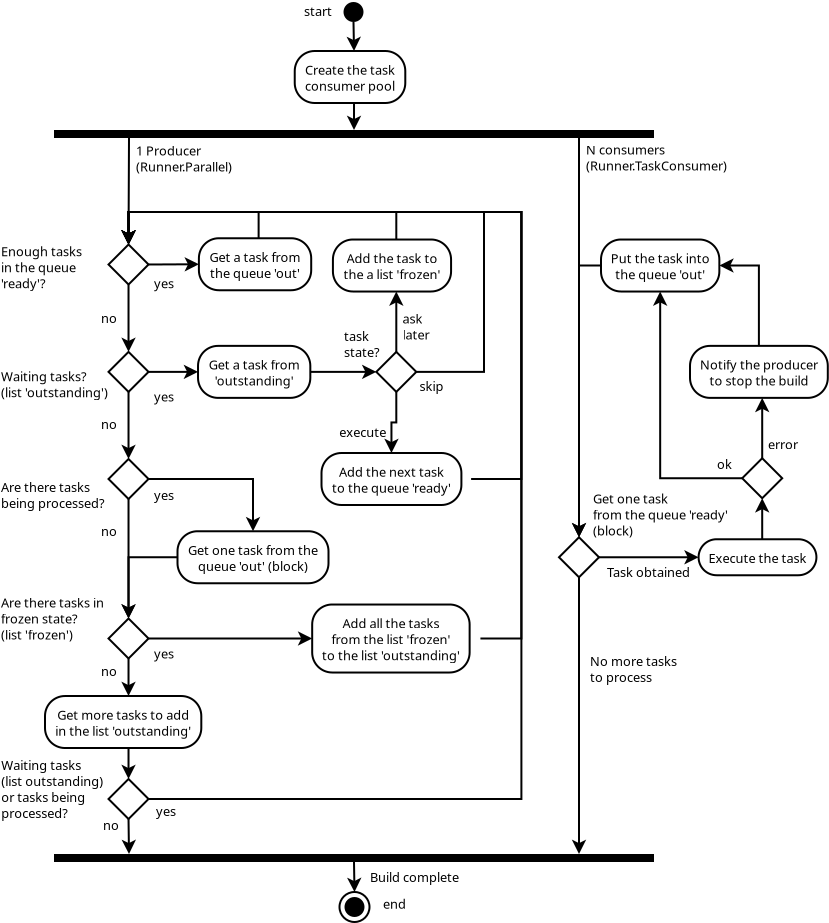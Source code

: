 <?xml version="1.0" encoding="UTF-8"?>
<dia:diagram xmlns:dia="http://www.lysator.liu.se/~alla/dia/">
  <dia:layer name="Fondo" visible="true" active="true">
	<dia:object type="UML - State Term" version="0" id="O0">
	  <dia:attribute name="obj_pos">
		<dia:point val="33.775,6.75"/>
	  </dia:attribute>
	  <dia:attribute name="obj_bb">
		<dia:rectangle val="33.725,6.7;34.825,7.8"/>
	  </dia:attribute>
	  <dia:attribute name="meta">
		<dia:composite type="dict"/>
	  </dia:attribute>
	  <dia:attribute name="elem_corner">
		<dia:point val="33.775,6.75"/>
	  </dia:attribute>
	  <dia:attribute name="elem_width">
		<dia:real val="1"/>
	  </dia:attribute>
	  <dia:attribute name="elem_height">
		<dia:real val="1"/>
	  </dia:attribute>
	  <dia:attribute name="line_colour">
		<dia:color val="#000000"/>
	  </dia:attribute>
	  <dia:attribute name="fill_colour">
		<dia:color val="#ffffff"/>
	  </dia:attribute>
	  <dia:attribute name="is_final">
		<dia:boolean val="false"/>
	  </dia:attribute>
	</dia:object>
	<dia:object type="UML - State Term" version="0" id="O1">
	  <dia:attribute name="obj_pos">
		<dia:point val="33.575,51.25"/>
	  </dia:attribute>
	  <dia:attribute name="obj_bb">
		<dia:rectangle val="33.525,51.2;35.125,52.8"/>
	  </dia:attribute>
	  <dia:attribute name="meta">
		<dia:composite type="dict"/>
	  </dia:attribute>
	  <dia:attribute name="elem_corner">
		<dia:point val="33.575,51.25"/>
	  </dia:attribute>
	  <dia:attribute name="elem_width">
		<dia:real val="1.5"/>
	  </dia:attribute>
	  <dia:attribute name="elem_height">
		<dia:real val="1.5"/>
	  </dia:attribute>
	  <dia:attribute name="line_colour">
		<dia:color val="#000000"/>
	  </dia:attribute>
	  <dia:attribute name="fill_colour">
		<dia:color val="#ffffff"/>
	  </dia:attribute>
	  <dia:attribute name="is_final">
		<dia:boolean val="true"/>
	  </dia:attribute>
	</dia:object>
	<dia:object type="UML - Fork" version="0" id="O2">
	  <dia:attribute name="obj_pos">
		<dia:point val="19.3,13.15"/>
	  </dia:attribute>
	  <dia:attribute name="obj_bb">
		<dia:rectangle val="19.3,13.15;49.3,13.55"/>
	  </dia:attribute>
	  <dia:attribute name="meta">
		<dia:composite type="dict"/>
	  </dia:attribute>
	  <dia:attribute name="elem_corner">
		<dia:point val="19.3,13.15"/>
	  </dia:attribute>
	  <dia:attribute name="elem_width">
		<dia:real val="30"/>
	  </dia:attribute>
	  <dia:attribute name="elem_height">
		<dia:real val="0.4"/>
	  </dia:attribute>
	  <dia:attribute name="fill_colour">
		<dia:color val="#000000"/>
	  </dia:attribute>
	</dia:object>
	<dia:object type="UML - Activity" version="0" id="O3">
	  <dia:attribute name="obj_pos">
		<dia:point val="32.675,29.3"/>
	  </dia:attribute>
	  <dia:attribute name="obj_bb">
		<dia:rectangle val="32.625,29.25;40.205,31.95"/>
	  </dia:attribute>
	  <dia:attribute name="meta">
		<dia:composite type="dict"/>
	  </dia:attribute>
	  <dia:attribute name="elem_corner">
		<dia:point val="32.675,29.3"/>
	  </dia:attribute>
	  <dia:attribute name="elem_width">
		<dia:real val="7.48"/>
	  </dia:attribute>
	  <dia:attribute name="elem_height">
		<dia:real val="2.6"/>
	  </dia:attribute>
	  <dia:attribute name="line_colour">
		<dia:color val="#000000"/>
	  </dia:attribute>
	  <dia:attribute name="fill_colour">
		<dia:color val="#ffffff"/>
	  </dia:attribute>
	  <dia:attribute name="text">
		<dia:composite type="text">
		  <dia:attribute name="string">
			<dia:string>#Add the next task
to the queue 'ready'#</dia:string>
		  </dia:attribute>
		  <dia:attribute name="font">
			<dia:font family="sans" style="0" name="Helvetica"/>
		  </dia:attribute>
		  <dia:attribute name="height">
			<dia:real val="0.8"/>
		  </dia:attribute>
		  <dia:attribute name="pos">
			<dia:point val="36.415,30.395"/>
		  </dia:attribute>
		  <dia:attribute name="color">
			<dia:color val="#000000"/>
		  </dia:attribute>
		  <dia:attribute name="alignment">
			<dia:enum val="1"/>
		  </dia:attribute>
		</dia:composite>
	  </dia:attribute>
	</dia:object>
	<dia:object type="UML - Activity" version="0" id="O4">
	  <dia:attribute name="obj_pos">
		<dia:point val="51.529,33.612"/>
	  </dia:attribute>
	  <dia:attribute name="obj_bb">
		<dia:rectangle val="51.479,33.562;57.941,35.462"/>
	  </dia:attribute>
	  <dia:attribute name="meta">
		<dia:composite type="dict"/>
	  </dia:attribute>
	  <dia:attribute name="elem_corner">
		<dia:point val="51.529,33.612"/>
	  </dia:attribute>
	  <dia:attribute name="elem_width">
		<dia:real val="6.362"/>
	  </dia:attribute>
	  <dia:attribute name="elem_height">
		<dia:real val="1.8"/>
	  </dia:attribute>
	  <dia:attribute name="line_colour">
		<dia:color val="#000000"/>
	  </dia:attribute>
	  <dia:attribute name="fill_colour">
		<dia:color val="#ffffff"/>
	  </dia:attribute>
	  <dia:attribute name="text">
		<dia:composite type="text">
		  <dia:attribute name="string">
			<dia:string>#Execute the task#</dia:string>
		  </dia:attribute>
		  <dia:attribute name="font">
			<dia:font family="sans" style="0" name="Helvetica"/>
		  </dia:attribute>
		  <dia:attribute name="height">
			<dia:real val="0.8"/>
		  </dia:attribute>
		  <dia:attribute name="pos">
			<dia:point val="54.71,34.708"/>
		  </dia:attribute>
		  <dia:attribute name="color">
			<dia:color val="#000000"/>
		  </dia:attribute>
		  <dia:attribute name="alignment">
			<dia:enum val="1"/>
		  </dia:attribute>
		</dia:composite>
	  </dia:attribute>
	</dia:object>
	<dia:object type="UML - Branch" version="0" id="O5">
	  <dia:attribute name="obj_pos">
		<dia:point val="22.026,18.875"/>
	  </dia:attribute>
	  <dia:attribute name="obj_bb">
		<dia:rectangle val="21.956,18.804;24.097,20.946"/>
	  </dia:attribute>
	  <dia:attribute name="meta">
		<dia:composite type="dict"/>
	  </dia:attribute>
	  <dia:attribute name="elem_corner">
		<dia:point val="22.026,18.875"/>
	  </dia:attribute>
	  <dia:attribute name="elem_width">
		<dia:real val="2"/>
	  </dia:attribute>
	  <dia:attribute name="elem_height">
		<dia:real val="2"/>
	  </dia:attribute>
	  <dia:attribute name="line_colour">
		<dia:color val="#000000"/>
	  </dia:attribute>
	  <dia:attribute name="fill_colour">
		<dia:color val="#ffffff"/>
	  </dia:attribute>
	</dia:object>
	<dia:object type="UML - Fork" version="0" id="O6">
	  <dia:attribute name="obj_pos">
		<dia:point val="19.3,49.35"/>
	  </dia:attribute>
	  <dia:attribute name="obj_bb">
		<dia:rectangle val="19.3,49.35;49.3,49.75"/>
	  </dia:attribute>
	  <dia:attribute name="meta">
		<dia:composite type="dict"/>
	  </dia:attribute>
	  <dia:attribute name="elem_corner">
		<dia:point val="19.3,49.35"/>
	  </dia:attribute>
	  <dia:attribute name="elem_width">
		<dia:real val="30"/>
	  </dia:attribute>
	  <dia:attribute name="elem_height">
		<dia:real val="0.4"/>
	  </dia:attribute>
	  <dia:attribute name="fill_colour">
		<dia:color val="#000000"/>
	  </dia:attribute>
	</dia:object>
	<dia:object type="Standard - Text" version="1" id="O7">
	  <dia:attribute name="obj_pos">
		<dia:point val="23.4,14.425"/>
	  </dia:attribute>
	  <dia:attribute name="obj_bb">
		<dia:rectangle val="23.4,13.83;28.668,15.377"/>
	  </dia:attribute>
	  <dia:attribute name="text">
		<dia:composite type="text">
		  <dia:attribute name="string">
			<dia:string>#1 Producer
(Runner.Parallel)#</dia:string>
		  </dia:attribute>
		  <dia:attribute name="font">
			<dia:font family="sans" style="0" name="Helvetica"/>
		  </dia:attribute>
		  <dia:attribute name="height">
			<dia:real val="0.8"/>
		  </dia:attribute>
		  <dia:attribute name="pos">
			<dia:point val="23.4,14.425"/>
		  </dia:attribute>
		  <dia:attribute name="color">
			<dia:color val="#000000"/>
		  </dia:attribute>
		  <dia:attribute name="alignment">
			<dia:enum val="0"/>
		  </dia:attribute>
		</dia:composite>
	  </dia:attribute>
	  <dia:attribute name="valign">
		<dia:enum val="3"/>
	  </dia:attribute>
	</dia:object>
	<dia:object type="Standard - Text" version="1" id="O8">
	  <dia:attribute name="obj_pos">
		<dia:point val="45.9,14.375"/>
	  </dia:attribute>
	  <dia:attribute name="obj_bb">
		<dia:rectangle val="45.9,13.78;53.477,15.328"/>
	  </dia:attribute>
	  <dia:attribute name="text">
		<dia:composite type="text">
		  <dia:attribute name="string">
			<dia:string>#N consumers
(Runner.TaskConsumer)#</dia:string>
		  </dia:attribute>
		  <dia:attribute name="font">
			<dia:font family="sans" style="0" name="Helvetica"/>
		  </dia:attribute>
		  <dia:attribute name="height">
			<dia:real val="0.8"/>
		  </dia:attribute>
		  <dia:attribute name="pos">
			<dia:point val="45.9,14.375"/>
		  </dia:attribute>
		  <dia:attribute name="color">
			<dia:color val="#000000"/>
		  </dia:attribute>
		  <dia:attribute name="alignment">
			<dia:enum val="0"/>
		  </dia:attribute>
		</dia:composite>
	  </dia:attribute>
	  <dia:attribute name="valign">
		<dia:enum val="3"/>
	  </dia:attribute>
	</dia:object>
	<dia:object type="UML - Branch" version="0" id="O9">
	  <dia:attribute name="obj_pos">
		<dia:point val="44.55,33.513"/>
	  </dia:attribute>
	  <dia:attribute name="obj_bb">
		<dia:rectangle val="44.479,33.442;46.621,35.583"/>
	  </dia:attribute>
	  <dia:attribute name="meta">
		<dia:composite type="dict"/>
	  </dia:attribute>
	  <dia:attribute name="elem_corner">
		<dia:point val="44.55,33.513"/>
	  </dia:attribute>
	  <dia:attribute name="elem_width">
		<dia:real val="2"/>
	  </dia:attribute>
	  <dia:attribute name="elem_height">
		<dia:real val="2"/>
	  </dia:attribute>
	  <dia:attribute name="line_colour">
		<dia:color val="#000000"/>
	  </dia:attribute>
	  <dia:attribute name="fill_colour">
		<dia:color val="#ffffff"/>
	  </dia:attribute>
	</dia:object>
	<dia:object type="Standard - Text" version="1" id="O10">
	  <dia:attribute name="obj_pos">
		<dia:point val="35.1,50.75"/>
	  </dia:attribute>
	  <dia:attribute name="obj_bb">
		<dia:rectangle val="35.1,50.155;39.903,50.903"/>
	  </dia:attribute>
	  <dia:attribute name="text">
		<dia:composite type="text">
		  <dia:attribute name="string">
			<dia:string>#Build complete#</dia:string>
		  </dia:attribute>
		  <dia:attribute name="font">
			<dia:font family="sans" style="0" name="Helvetica"/>
		  </dia:attribute>
		  <dia:attribute name="height">
			<dia:real val="0.8"/>
		  </dia:attribute>
		  <dia:attribute name="pos">
			<dia:point val="35.1,50.75"/>
		  </dia:attribute>
		  <dia:attribute name="color">
			<dia:color val="#000000"/>
		  </dia:attribute>
		  <dia:attribute name="alignment">
			<dia:enum val="0"/>
		  </dia:attribute>
		</dia:composite>
	  </dia:attribute>
	  <dia:attribute name="valign">
		<dia:enum val="3"/>
	  </dia:attribute>
	</dia:object>
	<dia:object type="Standard - Text" version="1" id="O11">
	  <dia:attribute name="obj_pos">
		<dia:point val="46.25,31.825"/>
	  </dia:attribute>
	  <dia:attribute name="obj_bb">
		<dia:rectangle val="46.25,31.23;53.575,33.578"/>
	  </dia:attribute>
	  <dia:attribute name="text">
		<dia:composite type="text">
		  <dia:attribute name="string">
			<dia:string>#Get one task
from the queue 'ready'
(block)#</dia:string>
		  </dia:attribute>
		  <dia:attribute name="font">
			<dia:font family="sans" style="0" name="Helvetica"/>
		  </dia:attribute>
		  <dia:attribute name="height">
			<dia:real val="0.8"/>
		  </dia:attribute>
		  <dia:attribute name="pos">
			<dia:point val="46.25,31.825"/>
		  </dia:attribute>
		  <dia:attribute name="color">
			<dia:color val="#000000"/>
		  </dia:attribute>
		  <dia:attribute name="alignment">
			<dia:enum val="0"/>
		  </dia:attribute>
		</dia:composite>
	  </dia:attribute>
	  <dia:attribute name="valign">
		<dia:enum val="3"/>
	  </dia:attribute>
	</dia:object>
	<dia:object type="UML - Activity" version="0" id="O12">
	  <dia:attribute name="obj_pos">
		<dia:point val="46.65,18.625"/>
	  </dia:attribute>
	  <dia:attribute name="obj_bb">
		<dia:rectangle val="46.6,18.575;52.958,21.275"/>
	  </dia:attribute>
	  <dia:attribute name="meta">
		<dia:composite type="dict"/>
	  </dia:attribute>
	  <dia:attribute name="elem_corner">
		<dia:point val="46.65,18.625"/>
	  </dia:attribute>
	  <dia:attribute name="elem_width">
		<dia:real val="6.258"/>
	  </dia:attribute>
	  <dia:attribute name="elem_height">
		<dia:real val="2.6"/>
	  </dia:attribute>
	  <dia:attribute name="line_colour">
		<dia:color val="#000000"/>
	  </dia:attribute>
	  <dia:attribute name="fill_colour">
		<dia:color val="#ffffff"/>
	  </dia:attribute>
	  <dia:attribute name="text">
		<dia:composite type="text">
		  <dia:attribute name="string">
			<dia:string>#Put the task into
the queue 'out'#</dia:string>
		  </dia:attribute>
		  <dia:attribute name="font">
			<dia:font family="sans" style="0" name="Helvetica"/>
		  </dia:attribute>
		  <dia:attribute name="height">
			<dia:real val="0.8"/>
		  </dia:attribute>
		  <dia:attribute name="pos">
			<dia:point val="49.779,19.72"/>
		  </dia:attribute>
		  <dia:attribute name="color">
			<dia:color val="#000000"/>
		  </dia:attribute>
		  <dia:attribute name="alignment">
			<dia:enum val="1"/>
		  </dia:attribute>
		</dia:composite>
	  </dia:attribute>
	</dia:object>
	<dia:object type="Standard - Line" version="0" id="O13">
	  <dia:attribute name="obj_pos">
		<dia:point val="34.3,49.75"/>
	  </dia:attribute>
	  <dia:attribute name="obj_bb">
		<dia:rectangle val="33.953,49.699;34.677,51.362"/>
	  </dia:attribute>
	  <dia:attribute name="conn_endpoints">
		<dia:point val="34.3,49.75"/>
		<dia:point val="34.325,51.25"/>
	  </dia:attribute>
	  <dia:attribute name="numcp">
		<dia:int val="1"/>
	  </dia:attribute>
	  <dia:attribute name="end_arrow">
		<dia:enum val="22"/>
	  </dia:attribute>
	  <dia:attribute name="end_arrow_length">
		<dia:real val="0.5"/>
	  </dia:attribute>
	  <dia:attribute name="end_arrow_width">
		<dia:real val="0.5"/>
	  </dia:attribute>
	  <dia:connections>
		<dia:connection handle="0" to="O6" connection="4"/>
		<dia:connection handle="1" to="O1" connection="1"/>
	  </dia:connections>
	</dia:object>
	<dia:object type="UML - Branch" version="0" id="O14">
	  <dia:attribute name="obj_pos">
		<dia:point val="53.71,29.562"/>
	  </dia:attribute>
	  <dia:attribute name="obj_bb">
		<dia:rectangle val="53.639,29.492;55.781,31.633"/>
	  </dia:attribute>
	  <dia:attribute name="meta">
		<dia:composite type="dict"/>
	  </dia:attribute>
	  <dia:attribute name="elem_corner">
		<dia:point val="53.71,29.562"/>
	  </dia:attribute>
	  <dia:attribute name="elem_width">
		<dia:real val="2"/>
	  </dia:attribute>
	  <dia:attribute name="elem_height">
		<dia:real val="2"/>
	  </dia:attribute>
	  <dia:attribute name="line_colour">
		<dia:color val="#000000"/>
	  </dia:attribute>
	  <dia:attribute name="fill_colour">
		<dia:color val="#ffffff"/>
	  </dia:attribute>
	</dia:object>
	<dia:object type="Standard - Text" version="1" id="O15">
	  <dia:attribute name="obj_pos">
		<dia:point val="55,29.113"/>
	  </dia:attribute>
	  <dia:attribute name="obj_bb">
		<dia:rectangle val="55,28.517;56.55,29.265"/>
	  </dia:attribute>
	  <dia:attribute name="text">
		<dia:composite type="text">
		  <dia:attribute name="string">
			<dia:string>#error#</dia:string>
		  </dia:attribute>
		  <dia:attribute name="font">
			<dia:font family="sans" style="0" name="Helvetica"/>
		  </dia:attribute>
		  <dia:attribute name="height">
			<dia:real val="0.8"/>
		  </dia:attribute>
		  <dia:attribute name="pos">
			<dia:point val="55,29.113"/>
		  </dia:attribute>
		  <dia:attribute name="color">
			<dia:color val="#000000"/>
		  </dia:attribute>
		  <dia:attribute name="alignment">
			<dia:enum val="0"/>
		  </dia:attribute>
		</dia:composite>
	  </dia:attribute>
	  <dia:attribute name="valign">
		<dia:enum val="3"/>
	  </dia:attribute>
	</dia:object>
	<dia:object type="Standard - Line" version="0" id="O16">
	  <dia:attribute name="obj_pos">
		<dia:point val="54.71,33.612"/>
	  </dia:attribute>
	  <dia:attribute name="obj_bb">
		<dia:rectangle val="54.348,31.451;55.072,33.663"/>
	  </dia:attribute>
	  <dia:attribute name="conn_endpoints">
		<dia:point val="54.71,33.612"/>
		<dia:point val="54.71,31.562"/>
	  </dia:attribute>
	  <dia:attribute name="numcp">
		<dia:int val="1"/>
	  </dia:attribute>
	  <dia:attribute name="end_arrow">
		<dia:enum val="22"/>
	  </dia:attribute>
	  <dia:attribute name="end_arrow_length">
		<dia:real val="0.5"/>
	  </dia:attribute>
	  <dia:attribute name="end_arrow_width">
		<dia:real val="0.5"/>
	  </dia:attribute>
	  <dia:connections>
		<dia:connection handle="0" to="O4" connection="1"/>
		<dia:connection handle="1" to="O14" connection="3"/>
	  </dia:connections>
	</dia:object>
	<dia:object type="UML - Activity" version="0" id="O17">
	  <dia:attribute name="obj_pos">
		<dia:point val="51.1,23.944"/>
	  </dia:attribute>
	  <dia:attribute name="obj_bb">
		<dia:rectangle val="51.05,23.894;58.37,26.594"/>
	  </dia:attribute>
	  <dia:attribute name="meta">
		<dia:composite type="dict"/>
	  </dia:attribute>
	  <dia:attribute name="elem_corner">
		<dia:point val="51.1,23.944"/>
	  </dia:attribute>
	  <dia:attribute name="elem_width">
		<dia:real val="7.22"/>
	  </dia:attribute>
	  <dia:attribute name="elem_height">
		<dia:real val="2.6"/>
	  </dia:attribute>
	  <dia:attribute name="line_colour">
		<dia:color val="#000000"/>
	  </dia:attribute>
	  <dia:attribute name="fill_colour">
		<dia:color val="#ffffff"/>
	  </dia:attribute>
	  <dia:attribute name="text">
		<dia:composite type="text">
		  <dia:attribute name="string">
			<dia:string>#Notify the producer
to stop the build#</dia:string>
		  </dia:attribute>
		  <dia:attribute name="font">
			<dia:font family="sans" style="0" name="Helvetica"/>
		  </dia:attribute>
		  <dia:attribute name="height">
			<dia:real val="0.8"/>
		  </dia:attribute>
		  <dia:attribute name="pos">
			<dia:point val="54.71,25.039"/>
		  </dia:attribute>
		  <dia:attribute name="color">
			<dia:color val="#000000"/>
		  </dia:attribute>
		  <dia:attribute name="alignment">
			<dia:enum val="1"/>
		  </dia:attribute>
		</dia:composite>
	  </dia:attribute>
	</dia:object>
	<dia:object type="Standard - Line" version="0" id="O18">
	  <dia:attribute name="obj_pos">
		<dia:point val="45.55,35.513"/>
	  </dia:attribute>
	  <dia:attribute name="obj_bb">
		<dia:rectangle val="45.188,35.462;45.912,49.462"/>
	  </dia:attribute>
	  <dia:attribute name="conn_endpoints">
		<dia:point val="45.55,35.513"/>
		<dia:point val="45.55,49.35"/>
	  </dia:attribute>
	  <dia:attribute name="numcp">
		<dia:int val="1"/>
	  </dia:attribute>
	  <dia:attribute name="end_arrow">
		<dia:enum val="22"/>
	  </dia:attribute>
	  <dia:attribute name="end_arrow_length">
		<dia:real val="0.5"/>
	  </dia:attribute>
	  <dia:attribute name="end_arrow_width">
		<dia:real val="0.5"/>
	  </dia:attribute>
	  <dia:connections>
		<dia:connection handle="0" to="O9" connection="3"/>
		<dia:connection handle="1" to="O6" connection="2"/>
	  </dia:connections>
	</dia:object>
	<dia:object type="Standard - Line" version="0" id="O19">
	  <dia:attribute name="obj_pos">
		<dia:point val="46.55,34.513"/>
	  </dia:attribute>
	  <dia:attribute name="obj_bb">
		<dia:rectangle val="46.5,34.151;51.641,34.874"/>
	  </dia:attribute>
	  <dia:attribute name="conn_endpoints">
		<dia:point val="46.55,34.513"/>
		<dia:point val="51.529,34.513"/>
	  </dia:attribute>
	  <dia:attribute name="numcp">
		<dia:int val="1"/>
	  </dia:attribute>
	  <dia:attribute name="end_arrow">
		<dia:enum val="22"/>
	  </dia:attribute>
	  <dia:attribute name="end_arrow_length">
		<dia:real val="0.5"/>
	  </dia:attribute>
	  <dia:attribute name="end_arrow_width">
		<dia:real val="0.5"/>
	  </dia:attribute>
	  <dia:connections>
		<dia:connection handle="0" to="O9" connection="2"/>
		<dia:connection handle="1" to="O4" connection="3"/>
	  </dia:connections>
	</dia:object>
	<dia:object type="Standard - Line" version="0" id="O20">
	  <dia:attribute name="obj_pos">
		<dia:point val="54.71,29.562"/>
	  </dia:attribute>
	  <dia:attribute name="obj_bb">
		<dia:rectangle val="54.348,26.432;55.072,29.613"/>
	  </dia:attribute>
	  <dia:attribute name="conn_endpoints">
		<dia:point val="54.71,29.562"/>
		<dia:point val="54.71,26.544"/>
	  </dia:attribute>
	  <dia:attribute name="numcp">
		<dia:int val="1"/>
	  </dia:attribute>
	  <dia:attribute name="end_arrow">
		<dia:enum val="22"/>
	  </dia:attribute>
	  <dia:attribute name="end_arrow_length">
		<dia:real val="0.5"/>
	  </dia:attribute>
	  <dia:attribute name="end_arrow_width">
		<dia:real val="0.5"/>
	  </dia:attribute>
	  <dia:connections>
		<dia:connection handle="0" to="O14" connection="1"/>
		<dia:connection handle="1" to="O17" connection="6"/>
	  </dia:connections>
	</dia:object>
	<dia:object type="Standard - Line" version="0" id="O21">
	  <dia:attribute name="obj_pos">
		<dia:point val="45.55,13.55"/>
	  </dia:attribute>
	  <dia:attribute name="obj_bb">
		<dia:rectangle val="45.188,13.5;45.912,33.624"/>
	  </dia:attribute>
	  <dia:attribute name="conn_endpoints">
		<dia:point val="45.55,13.55"/>
		<dia:point val="45.55,33.513"/>
	  </dia:attribute>
	  <dia:attribute name="numcp">
		<dia:int val="1"/>
	  </dia:attribute>
	  <dia:attribute name="end_arrow">
		<dia:enum val="22"/>
	  </dia:attribute>
	  <dia:attribute name="end_arrow_length">
		<dia:real val="0.5"/>
	  </dia:attribute>
	  <dia:attribute name="end_arrow_width">
		<dia:real val="0.5"/>
	  </dia:attribute>
	  <dia:connections>
		<dia:connection handle="0" to="O2" connection="5"/>
		<dia:connection handle="1" to="O9" connection="1"/>
	  </dia:connections>
	</dia:object>
	<dia:object type="Standard - ZigZagLine" version="1" id="O22">
	  <dia:attribute name="obj_pos">
		<dia:point val="46.65,19.925"/>
	  </dia:attribute>
	  <dia:attribute name="obj_bb">
		<dia:rectangle val="45.188,19.875;46.7,33.624"/>
	  </dia:attribute>
	  <dia:attribute name="orth_points">
		<dia:point val="46.65,19.925"/>
		<dia:point val="45.55,19.925"/>
		<dia:point val="45.55,33.513"/>
	  </dia:attribute>
	  <dia:attribute name="orth_orient">
		<dia:enum val="0"/>
		<dia:enum val="1"/>
	  </dia:attribute>
	  <dia:attribute name="autorouting">
		<dia:boolean val="true"/>
	  </dia:attribute>
	  <dia:attribute name="end_arrow">
		<dia:enum val="22"/>
	  </dia:attribute>
	  <dia:attribute name="end_arrow_length">
		<dia:real val="0.5"/>
	  </dia:attribute>
	  <dia:attribute name="end_arrow_width">
		<dia:real val="0.5"/>
	  </dia:attribute>
	  <dia:connections>
		<dia:connection handle="0" to="O12" connection="3"/>
		<dia:connection handle="1" to="O9" connection="1"/>
	  </dia:connections>
	</dia:object>
	<dia:object type="Standard - Text" version="1" id="O23">
	  <dia:attribute name="obj_pos">
		<dia:point val="46.1,39.95"/>
	  </dia:attribute>
	  <dia:attribute name="obj_bb">
		<dia:rectangle val="46.1,39.355;50.712,40.903"/>
	  </dia:attribute>
	  <dia:attribute name="text">
		<dia:composite type="text">
		  <dia:attribute name="string">
			<dia:string>#No more tasks
to process#</dia:string>
		  </dia:attribute>
		  <dia:attribute name="font">
			<dia:font family="sans" style="0" name="Helvetica"/>
		  </dia:attribute>
		  <dia:attribute name="height">
			<dia:real val="0.8"/>
		  </dia:attribute>
		  <dia:attribute name="pos">
			<dia:point val="46.1,39.95"/>
		  </dia:attribute>
		  <dia:attribute name="color">
			<dia:color val="#000000"/>
		  </dia:attribute>
		  <dia:attribute name="alignment">
			<dia:enum val="0"/>
		  </dia:attribute>
		</dia:composite>
	  </dia:attribute>
	  <dia:attribute name="valign">
		<dia:enum val="3"/>
	  </dia:attribute>
	</dia:object>
	<dia:object type="Standard - Text" version="1" id="O24">
	  <dia:attribute name="obj_pos">
		<dia:point val="52.45,30.1"/>
	  </dia:attribute>
	  <dia:attribute name="obj_bb">
		<dia:rectangle val="52.45,29.505;53.212,30.253"/>
	  </dia:attribute>
	  <dia:attribute name="text">
		<dia:composite type="text">
		  <dia:attribute name="string">
			<dia:string>#ok#</dia:string>
		  </dia:attribute>
		  <dia:attribute name="font">
			<dia:font family="sans" style="0" name="Helvetica"/>
		  </dia:attribute>
		  <dia:attribute name="height">
			<dia:real val="0.8"/>
		  </dia:attribute>
		  <dia:attribute name="pos">
			<dia:point val="52.45,30.1"/>
		  </dia:attribute>
		  <dia:attribute name="color">
			<dia:color val="#000000"/>
		  </dia:attribute>
		  <dia:attribute name="alignment">
			<dia:enum val="0"/>
		  </dia:attribute>
		</dia:composite>
	  </dia:attribute>
	  <dia:attribute name="valign">
		<dia:enum val="3"/>
	  </dia:attribute>
	</dia:object>
	<dia:object type="Standard - Text" version="1" id="O25">
	  <dia:attribute name="obj_pos">
		<dia:point val="46.95,35.5"/>
	  </dia:attribute>
	  <dia:attribute name="obj_bb">
		<dia:rectangle val="46.95,34.905;51.36,35.653"/>
	  </dia:attribute>
	  <dia:attribute name="text">
		<dia:composite type="text">
		  <dia:attribute name="string">
			<dia:string>#Task obtained#</dia:string>
		  </dia:attribute>
		  <dia:attribute name="font">
			<dia:font family="sans" style="0" name="Helvetica"/>
		  </dia:attribute>
		  <dia:attribute name="height">
			<dia:real val="0.8"/>
		  </dia:attribute>
		  <dia:attribute name="pos">
			<dia:point val="46.95,35.5"/>
		  </dia:attribute>
		  <dia:attribute name="color">
			<dia:color val="#000000"/>
		  </dia:attribute>
		  <dia:attribute name="alignment">
			<dia:enum val="0"/>
		  </dia:attribute>
		</dia:composite>
	  </dia:attribute>
	  <dia:attribute name="valign">
		<dia:enum val="3"/>
	  </dia:attribute>
	</dia:object>
	<dia:object type="UML - Activity" version="0" id="O26">
	  <dia:attribute name="obj_pos">
		<dia:point val="31.337,9.2"/>
	  </dia:attribute>
	  <dia:attribute name="obj_bb">
		<dia:rectangle val="31.288,9.15;37.315,11.85"/>
	  </dia:attribute>
	  <dia:attribute name="meta">
		<dia:composite type="dict"/>
	  </dia:attribute>
	  <dia:attribute name="elem_corner">
		<dia:point val="31.337,9.2"/>
	  </dia:attribute>
	  <dia:attribute name="elem_width">
		<dia:real val="5.928"/>
	  </dia:attribute>
	  <dia:attribute name="elem_height">
		<dia:real val="2.6"/>
	  </dia:attribute>
	  <dia:attribute name="line_colour">
		<dia:color val="#000000"/>
	  </dia:attribute>
	  <dia:attribute name="fill_colour">
		<dia:color val="#ffffff"/>
	  </dia:attribute>
	  <dia:attribute name="text">
		<dia:composite type="text">
		  <dia:attribute name="string">
			<dia:string>#Create the task
consumer pool#</dia:string>
		  </dia:attribute>
		  <dia:attribute name="font">
			<dia:font family="sans" style="0" name="Helvetica"/>
		  </dia:attribute>
		  <dia:attribute name="height">
			<dia:real val="0.8"/>
		  </dia:attribute>
		  <dia:attribute name="pos">
			<dia:point val="34.301,10.295"/>
		  </dia:attribute>
		  <dia:attribute name="color">
			<dia:color val="#000000"/>
		  </dia:attribute>
		  <dia:attribute name="alignment">
			<dia:enum val="1"/>
		  </dia:attribute>
		</dia:composite>
	  </dia:attribute>
	</dia:object>
	<dia:object type="Standard - Line" version="0" id="O27">
	  <dia:attribute name="obj_pos">
		<dia:point val="34.275,7.75"/>
	  </dia:attribute>
	  <dia:attribute name="obj_bb">
		<dia:rectangle val="33.928,7.699;34.652,9.312"/>
	  </dia:attribute>
	  <dia:attribute name="conn_endpoints">
		<dia:point val="34.275,7.75"/>
		<dia:point val="34.301,9.2"/>
	  </dia:attribute>
	  <dia:attribute name="numcp">
		<dia:int val="1"/>
	  </dia:attribute>
	  <dia:attribute name="end_arrow">
		<dia:enum val="22"/>
	  </dia:attribute>
	  <dia:attribute name="end_arrow_length">
		<dia:real val="0.5"/>
	  </dia:attribute>
	  <dia:attribute name="end_arrow_width">
		<dia:real val="0.5"/>
	  </dia:attribute>
	  <dia:connections>
		<dia:connection handle="0" to="O0" connection="6"/>
		<dia:connection handle="1" to="O26" connection="1"/>
	  </dia:connections>
	</dia:object>
	<dia:object type="Standard - Line" version="0" id="O28">
	  <dia:attribute name="obj_pos">
		<dia:point val="34.301,11.8"/>
	  </dia:attribute>
	  <dia:attribute name="obj_bb">
		<dia:rectangle val="33.939,11.75;34.662,13.262"/>
	  </dia:attribute>
	  <dia:attribute name="conn_endpoints">
		<dia:point val="34.301,11.8"/>
		<dia:point val="34.3,13.15"/>
	  </dia:attribute>
	  <dia:attribute name="numcp">
		<dia:int val="1"/>
	  </dia:attribute>
	  <dia:attribute name="end_arrow">
		<dia:enum val="22"/>
	  </dia:attribute>
	  <dia:attribute name="end_arrow_length">
		<dia:real val="0.5"/>
	  </dia:attribute>
	  <dia:attribute name="end_arrow_width">
		<dia:real val="0.5"/>
	  </dia:attribute>
	  <dia:connections>
		<dia:connection handle="0" to="O26" connection="6"/>
		<dia:connection handle="1" to="O2" connection="1"/>
	  </dia:connections>
	</dia:object>
	<dia:object type="Standard - Line" version="0" id="O29">
	  <dia:attribute name="obj_pos">
		<dia:point val="23.05,13.55"/>
	  </dia:attribute>
	  <dia:attribute name="obj_bb">
		<dia:rectangle val="22.667,13.5;23.391,18.987"/>
	  </dia:attribute>
	  <dia:attribute name="conn_endpoints">
		<dia:point val="23.05,13.55"/>
		<dia:point val="23.026,18.875"/>
	  </dia:attribute>
	  <dia:attribute name="numcp">
		<dia:int val="1"/>
	  </dia:attribute>
	  <dia:attribute name="end_arrow">
		<dia:enum val="22"/>
	  </dia:attribute>
	  <dia:attribute name="end_arrow_length">
		<dia:real val="0.5"/>
	  </dia:attribute>
	  <dia:attribute name="end_arrow_width">
		<dia:real val="0.5"/>
	  </dia:attribute>
	  <dia:connections>
		<dia:connection handle="0" to="O2" connection="3"/>
		<dia:connection handle="1" to="O5" connection="1"/>
	  </dia:connections>
	</dia:object>
	<dia:object type="UML - Branch" version="0" id="O30">
	  <dia:attribute name="obj_pos">
		<dia:point val="35.415,24.244"/>
	  </dia:attribute>
	  <dia:attribute name="obj_bb">
		<dia:rectangle val="35.344,24.173;37.486,26.314"/>
	  </dia:attribute>
	  <dia:attribute name="meta">
		<dia:composite type="dict"/>
	  </dia:attribute>
	  <dia:attribute name="elem_corner">
		<dia:point val="35.415,24.244"/>
	  </dia:attribute>
	  <dia:attribute name="elem_width">
		<dia:real val="2"/>
	  </dia:attribute>
	  <dia:attribute name="elem_height">
		<dia:real val="2"/>
	  </dia:attribute>
	  <dia:attribute name="line_colour">
		<dia:color val="#000000"/>
	  </dia:attribute>
	  <dia:attribute name="fill_colour">
		<dia:color val="#ffffff"/>
	  </dia:attribute>
	</dia:object>
	<dia:object type="Standard - Text" version="1" id="O31">
	  <dia:attribute name="obj_pos">
		<dia:point val="36.725,22.825"/>
	  </dia:attribute>
	  <dia:attribute name="obj_bb">
		<dia:rectangle val="36.725,22.23;38.203,23.777"/>
	  </dia:attribute>
	  <dia:attribute name="text">
		<dia:composite type="text">
		  <dia:attribute name="string">
			<dia:string>#ask
later#</dia:string>
		  </dia:attribute>
		  <dia:attribute name="font">
			<dia:font family="sans" style="0" name="Helvetica"/>
		  </dia:attribute>
		  <dia:attribute name="height">
			<dia:real val="0.8"/>
		  </dia:attribute>
		  <dia:attribute name="pos">
			<dia:point val="36.725,22.825"/>
		  </dia:attribute>
		  <dia:attribute name="color">
			<dia:color val="#000000"/>
		  </dia:attribute>
		  <dia:attribute name="alignment">
			<dia:enum val="0"/>
		  </dia:attribute>
		</dia:composite>
	  </dia:attribute>
	  <dia:attribute name="valign">
		<dia:enum val="3"/>
	  </dia:attribute>
	</dia:object>
	<dia:object type="Standard - Text" version="1" id="O32">
	  <dia:attribute name="obj_pos">
		<dia:point val="33.568,28.5"/>
	  </dia:attribute>
	  <dia:attribute name="obj_bb">
		<dia:rectangle val="33.568,27.905;36.11,28.652"/>
	  </dia:attribute>
	  <dia:attribute name="text">
		<dia:composite type="text">
		  <dia:attribute name="string">
			<dia:string>#execute#</dia:string>
		  </dia:attribute>
		  <dia:attribute name="font">
			<dia:font family="sans" style="0" name="Helvetica"/>
		  </dia:attribute>
		  <dia:attribute name="height">
			<dia:real val="0.8"/>
		  </dia:attribute>
		  <dia:attribute name="pos">
			<dia:point val="33.568,28.5"/>
		  </dia:attribute>
		  <dia:attribute name="color">
			<dia:color val="#000000"/>
		  </dia:attribute>
		  <dia:attribute name="alignment">
			<dia:enum val="0"/>
		  </dia:attribute>
		</dia:composite>
	  </dia:attribute>
	  <dia:attribute name="valign">
		<dia:enum val="3"/>
	  </dia:attribute>
	</dia:object>
	<dia:object type="UML - Activity" version="0" id="O33">
	  <dia:attribute name="obj_pos">
		<dia:point val="25.475,33.212"/>
	  </dia:attribute>
	  <dia:attribute name="obj_bb">
		<dia:rectangle val="25.425,33.163;33.55,35.862"/>
	  </dia:attribute>
	  <dia:attribute name="meta">
		<dia:composite type="dict"/>
	  </dia:attribute>
	  <dia:attribute name="elem_corner">
		<dia:point val="25.475,33.212"/>
	  </dia:attribute>
	  <dia:attribute name="elem_width">
		<dia:real val="8.025"/>
	  </dia:attribute>
	  <dia:attribute name="elem_height">
		<dia:real val="2.6"/>
	  </dia:attribute>
	  <dia:attribute name="line_colour">
		<dia:color val="#000000"/>
	  </dia:attribute>
	  <dia:attribute name="fill_colour">
		<dia:color val="#ffffff"/>
	  </dia:attribute>
	  <dia:attribute name="text">
		<dia:composite type="text">
		  <dia:attribute name="string">
			<dia:string>#Get one task from the
queue 'out' (block)#</dia:string>
		  </dia:attribute>
		  <dia:attribute name="font">
			<dia:font family="sans" style="0" name="Helvetica"/>
		  </dia:attribute>
		  <dia:attribute name="height">
			<dia:real val="0.8"/>
		  </dia:attribute>
		  <dia:attribute name="pos">
			<dia:point val="29.488,34.307"/>
		  </dia:attribute>
		  <dia:attribute name="color">
			<dia:color val="#000000"/>
		  </dia:attribute>
		  <dia:attribute name="alignment">
			<dia:enum val="1"/>
		  </dia:attribute>
		</dia:composite>
	  </dia:attribute>
	</dia:object>
	<dia:object type="Standard - Text" version="1" id="O34">
	  <dia:attribute name="obj_pos">
		<dia:point val="16.65,19.462"/>
	  </dia:attribute>
	  <dia:attribute name="obj_bb">
		<dia:rectangle val="16.65,18.867;20.95,21.215"/>
	  </dia:attribute>
	  <dia:attribute name="text">
		<dia:composite type="text">
		  <dia:attribute name="string">
			<dia:string>#Enough tasks
in the queue
'ready'?#</dia:string>
		  </dia:attribute>
		  <dia:attribute name="font">
			<dia:font family="sans" style="0" name="Helvetica"/>
		  </dia:attribute>
		  <dia:attribute name="height">
			<dia:real val="0.8"/>
		  </dia:attribute>
		  <dia:attribute name="pos">
			<dia:point val="16.65,19.462"/>
		  </dia:attribute>
		  <dia:attribute name="color">
			<dia:color val="#000000"/>
		  </dia:attribute>
		  <dia:attribute name="alignment">
			<dia:enum val="0"/>
		  </dia:attribute>
		</dia:composite>
	  </dia:attribute>
	  <dia:attribute name="valign">
		<dia:enum val="3"/>
	  </dia:attribute>
	</dia:object>
	<dia:object type="UML - Activity" version="0" id="O35">
	  <dia:attribute name="obj_pos">
		<dia:point val="33.246,18.625"/>
	  </dia:attribute>
	  <dia:attribute name="obj_bb">
		<dia:rectangle val="33.196,18.575;39.634,21.275"/>
	  </dia:attribute>
	  <dia:attribute name="meta">
		<dia:composite type="dict"/>
	  </dia:attribute>
	  <dia:attribute name="elem_corner">
		<dia:point val="33.246,18.625"/>
	  </dia:attribute>
	  <dia:attribute name="elem_width">
		<dia:real val="6.338"/>
	  </dia:attribute>
	  <dia:attribute name="elem_height">
		<dia:real val="2.6"/>
	  </dia:attribute>
	  <dia:attribute name="line_colour">
		<dia:color val="#000000"/>
	  </dia:attribute>
	  <dia:attribute name="fill_colour">
		<dia:color val="#ffffff"/>
	  </dia:attribute>
	  <dia:attribute name="text">
		<dia:composite type="text">
		  <dia:attribute name="string">
			<dia:string>#Add the task to
the a list 'frozen'#</dia:string>
		  </dia:attribute>
		  <dia:attribute name="font">
			<dia:font family="sans" style="0" name="Helvetica"/>
		  </dia:attribute>
		  <dia:attribute name="height">
			<dia:real val="0.8"/>
		  </dia:attribute>
		  <dia:attribute name="pos">
			<dia:point val="36.415,19.72"/>
		  </dia:attribute>
		  <dia:attribute name="color">
			<dia:color val="#000000"/>
		  </dia:attribute>
		  <dia:attribute name="alignment">
			<dia:enum val="1"/>
		  </dia:attribute>
		</dia:composite>
	  </dia:attribute>
	</dia:object>
	<dia:object type="Standard - Text" version="1" id="O36">
	  <dia:attribute name="obj_pos">
		<dia:point val="24.3,21.062"/>
	  </dia:attribute>
	  <dia:attribute name="obj_bb">
		<dia:rectangle val="24.3,20.468;25.407,21.215"/>
	  </dia:attribute>
	  <dia:attribute name="text">
		<dia:composite type="text">
		  <dia:attribute name="string">
			<dia:string>#yes#</dia:string>
		  </dia:attribute>
		  <dia:attribute name="font">
			<dia:font family="sans" style="0" name="Helvetica"/>
		  </dia:attribute>
		  <dia:attribute name="height">
			<dia:real val="0.8"/>
		  </dia:attribute>
		  <dia:attribute name="pos">
			<dia:point val="24.3,21.062"/>
		  </dia:attribute>
		  <dia:attribute name="color">
			<dia:color val="#000000"/>
		  </dia:attribute>
		  <dia:attribute name="alignment">
			<dia:enum val="0"/>
		  </dia:attribute>
		</dia:composite>
	  </dia:attribute>
	  <dia:attribute name="valign">
		<dia:enum val="3"/>
	  </dia:attribute>
	</dia:object>
	<dia:object type="UML - Activity" version="0" id="O37">
	  <dia:attribute name="obj_pos">
		<dia:point val="26.545,18.562"/>
	  </dia:attribute>
	  <dia:attribute name="obj_bb">
		<dia:rectangle val="26.495,18.512;32.568,21.212"/>
	  </dia:attribute>
	  <dia:attribute name="meta">
		<dia:composite type="dict"/>
	  </dia:attribute>
	  <dia:attribute name="elem_corner">
		<dia:point val="26.545,18.562"/>
	  </dia:attribute>
	  <dia:attribute name="elem_width">
		<dia:real val="5.973"/>
	  </dia:attribute>
	  <dia:attribute name="elem_height">
		<dia:real val="2.6"/>
	  </dia:attribute>
	  <dia:attribute name="line_colour">
		<dia:color val="#000000"/>
	  </dia:attribute>
	  <dia:attribute name="fill_colour">
		<dia:color val="#ffffff"/>
	  </dia:attribute>
	  <dia:attribute name="text">
		<dia:composite type="text">
		  <dia:attribute name="string">
			<dia:string>#Get a task from
the queue 'out'#</dia:string>
		  </dia:attribute>
		  <dia:attribute name="font">
			<dia:font family="sans" style="0" name="Helvetica"/>
		  </dia:attribute>
		  <dia:attribute name="height">
			<dia:real val="0.8"/>
		  </dia:attribute>
		  <dia:attribute name="pos">
			<dia:point val="29.531,19.657"/>
		  </dia:attribute>
		  <dia:attribute name="color">
			<dia:color val="#000000"/>
		  </dia:attribute>
		  <dia:attribute name="alignment">
			<dia:enum val="1"/>
		  </dia:attribute>
		</dia:composite>
	  </dia:attribute>
	</dia:object>
	<dia:object type="UML - Branch" version="0" id="O38">
	  <dia:attribute name="obj_pos">
		<dia:point val="22.026,24.244"/>
	  </dia:attribute>
	  <dia:attribute name="obj_bb">
		<dia:rectangle val="21.956,24.173;24.097,26.314"/>
	  </dia:attribute>
	  <dia:attribute name="meta">
		<dia:composite type="dict"/>
	  </dia:attribute>
	  <dia:attribute name="elem_corner">
		<dia:point val="22.026,24.244"/>
	  </dia:attribute>
	  <dia:attribute name="elem_width">
		<dia:real val="2"/>
	  </dia:attribute>
	  <dia:attribute name="elem_height">
		<dia:real val="2"/>
	  </dia:attribute>
	  <dia:attribute name="line_colour">
		<dia:color val="#000000"/>
	  </dia:attribute>
	  <dia:attribute name="fill_colour">
		<dia:color val="#ffffff"/>
	  </dia:attribute>
	</dia:object>
	<dia:object type="Standard - Text" version="1" id="O39">
	  <dia:attribute name="obj_pos">
		<dia:point val="16.65,25.712"/>
	  </dia:attribute>
	  <dia:attribute name="obj_bb">
		<dia:rectangle val="16.65,25.117;22.465,26.665"/>
	  </dia:attribute>
	  <dia:attribute name="text">
		<dia:composite type="text">
		  <dia:attribute name="string">
			<dia:string>#Waiting tasks?
(list 'outstanding')#</dia:string>
		  </dia:attribute>
		  <dia:attribute name="font">
			<dia:font family="sans" style="0" name="Helvetica"/>
		  </dia:attribute>
		  <dia:attribute name="height">
			<dia:real val="0.8"/>
		  </dia:attribute>
		  <dia:attribute name="pos">
			<dia:point val="16.65,25.712"/>
		  </dia:attribute>
		  <dia:attribute name="color">
			<dia:color val="#000000"/>
		  </dia:attribute>
		  <dia:attribute name="alignment">
			<dia:enum val="0"/>
		  </dia:attribute>
		</dia:composite>
	  </dia:attribute>
	  <dia:attribute name="valign">
		<dia:enum val="3"/>
	  </dia:attribute>
	</dia:object>
	<dia:object type="Standard - Text" version="1" id="O40">
	  <dia:attribute name="obj_pos">
		<dia:point val="24.3,26.725"/>
	  </dia:attribute>
	  <dia:attribute name="obj_bb">
		<dia:rectangle val="24.3,26.13;25.407,26.878"/>
	  </dia:attribute>
	  <dia:attribute name="text">
		<dia:composite type="text">
		  <dia:attribute name="string">
			<dia:string>#yes#</dia:string>
		  </dia:attribute>
		  <dia:attribute name="font">
			<dia:font family="sans" style="0" name="Helvetica"/>
		  </dia:attribute>
		  <dia:attribute name="height">
			<dia:real val="0.8"/>
		  </dia:attribute>
		  <dia:attribute name="pos">
			<dia:point val="24.3,26.725"/>
		  </dia:attribute>
		  <dia:attribute name="color">
			<dia:color val="#000000"/>
		  </dia:attribute>
		  <dia:attribute name="alignment">
			<dia:enum val="0"/>
		  </dia:attribute>
		</dia:composite>
	  </dia:attribute>
	  <dia:attribute name="valign">
		<dia:enum val="3"/>
	  </dia:attribute>
	</dia:object>
	<dia:object type="UML - Branch" version="0" id="O41">
	  <dia:attribute name="obj_pos">
		<dia:point val="22.026,29.6"/>
	  </dia:attribute>
	  <dia:attribute name="obj_bb">
		<dia:rectangle val="21.956,29.529;24.097,31.671"/>
	  </dia:attribute>
	  <dia:attribute name="meta">
		<dia:composite type="dict"/>
	  </dia:attribute>
	  <dia:attribute name="elem_corner">
		<dia:point val="22.026,29.6"/>
	  </dia:attribute>
	  <dia:attribute name="elem_width">
		<dia:real val="2"/>
	  </dia:attribute>
	  <dia:attribute name="elem_height">
		<dia:real val="2"/>
	  </dia:attribute>
	  <dia:attribute name="line_colour">
		<dia:color val="#000000"/>
	  </dia:attribute>
	  <dia:attribute name="fill_colour">
		<dia:color val="#ffffff"/>
	  </dia:attribute>
	</dia:object>
	<dia:object type="Standard - Text" version="1" id="O42">
	  <dia:attribute name="obj_pos">
		<dia:point val="24.3,39.575"/>
	  </dia:attribute>
	  <dia:attribute name="obj_bb">
		<dia:rectangle val="24.3,38.98;25.407,39.727"/>
	  </dia:attribute>
	  <dia:attribute name="text">
		<dia:composite type="text">
		  <dia:attribute name="string">
			<dia:string>#yes#</dia:string>
		  </dia:attribute>
		  <dia:attribute name="font">
			<dia:font family="sans" style="0" name="Helvetica"/>
		  </dia:attribute>
		  <dia:attribute name="height">
			<dia:real val="0.8"/>
		  </dia:attribute>
		  <dia:attribute name="pos">
			<dia:point val="24.3,39.575"/>
		  </dia:attribute>
		  <dia:attribute name="color">
			<dia:color val="#000000"/>
		  </dia:attribute>
		  <dia:attribute name="alignment">
			<dia:enum val="0"/>
		  </dia:attribute>
		</dia:composite>
	  </dia:attribute>
	  <dia:attribute name="valign">
		<dia:enum val="3"/>
	  </dia:attribute>
	</dia:object>
	<dia:object type="UML - Branch" version="0" id="O43">
	  <dia:attribute name="obj_pos">
		<dia:point val="22.026,37.575"/>
	  </dia:attribute>
	  <dia:attribute name="obj_bb">
		<dia:rectangle val="21.956,37.504;24.097,39.646"/>
	  </dia:attribute>
	  <dia:attribute name="meta">
		<dia:composite type="dict"/>
	  </dia:attribute>
	  <dia:attribute name="elem_corner">
		<dia:point val="22.026,37.575"/>
	  </dia:attribute>
	  <dia:attribute name="elem_width">
		<dia:real val="2"/>
	  </dia:attribute>
	  <dia:attribute name="elem_height">
		<dia:real val="2"/>
	  </dia:attribute>
	  <dia:attribute name="line_colour">
		<dia:color val="#000000"/>
	  </dia:attribute>
	  <dia:attribute name="fill_colour">
		<dia:color val="#ffffff"/>
	  </dia:attribute>
	</dia:object>
	<dia:object type="Standard - Text" version="1" id="O44">
	  <dia:attribute name="obj_pos">
		<dia:point val="16.65,37.025"/>
	  </dia:attribute>
	  <dia:attribute name="obj_bb">
		<dia:rectangle val="16.65,36.43;22.29,38.778"/>
	  </dia:attribute>
	  <dia:attribute name="text">
		<dia:composite type="text">
		  <dia:attribute name="string">
			<dia:string>#Are there tasks in
frozen state?
(list 'frozen')#</dia:string>
		  </dia:attribute>
		  <dia:attribute name="font">
			<dia:font family="sans" style="0" name="Helvetica"/>
		  </dia:attribute>
		  <dia:attribute name="height">
			<dia:real val="0.8"/>
		  </dia:attribute>
		  <dia:attribute name="pos">
			<dia:point val="16.65,37.025"/>
		  </dia:attribute>
		  <dia:attribute name="color">
			<dia:color val="#000000"/>
		  </dia:attribute>
		  <dia:attribute name="alignment">
			<dia:enum val="0"/>
		  </dia:attribute>
		</dia:composite>
	  </dia:attribute>
	  <dia:attribute name="valign">
		<dia:enum val="3"/>
	  </dia:attribute>
	</dia:object>
	<dia:object type="UML - Activity" version="0" id="O45">
	  <dia:attribute name="obj_pos">
		<dia:point val="32.209,36.875"/>
	  </dia:attribute>
	  <dia:attribute name="obj_bb">
		<dia:rectangle val="32.159,36.825;40.671,40.325"/>
	  </dia:attribute>
	  <dia:attribute name="meta">
		<dia:composite type="dict"/>
	  </dia:attribute>
	  <dia:attribute name="elem_corner">
		<dia:point val="32.209,36.875"/>
	  </dia:attribute>
	  <dia:attribute name="elem_width">
		<dia:real val="8.412"/>
	  </dia:attribute>
	  <dia:attribute name="elem_height">
		<dia:real val="3.4"/>
	  </dia:attribute>
	  <dia:attribute name="line_colour">
		<dia:color val="#000000"/>
	  </dia:attribute>
	  <dia:attribute name="fill_colour">
		<dia:color val="#ffffff"/>
	  </dia:attribute>
	  <dia:attribute name="text">
		<dia:composite type="text">
		  <dia:attribute name="string">
			<dia:string>#Add all the tasks
from the list 'frozen'
to the list 'outstanding'#</dia:string>
		  </dia:attribute>
		  <dia:attribute name="font">
			<dia:font family="sans" style="0" name="Helvetica"/>
		  </dia:attribute>
		  <dia:attribute name="height">
			<dia:real val="0.8"/>
		  </dia:attribute>
		  <dia:attribute name="pos">
			<dia:point val="36.415,37.97"/>
		  </dia:attribute>
		  <dia:attribute name="color">
			<dia:color val="#000000"/>
		  </dia:attribute>
		  <dia:attribute name="alignment">
			<dia:enum val="1"/>
		  </dia:attribute>
		</dia:composite>
	  </dia:attribute>
	</dia:object>
	<dia:object type="Standard - Line" version="0" id="O46">
	  <dia:attribute name="obj_pos">
		<dia:point val="23.026,26.244"/>
	  </dia:attribute>
	  <dia:attribute name="obj_bb">
		<dia:rectangle val="22.664,26.194;23.388,29.712"/>
	  </dia:attribute>
	  <dia:attribute name="conn_endpoints">
		<dia:point val="23.026,26.244"/>
		<dia:point val="23.026,29.6"/>
	  </dia:attribute>
	  <dia:attribute name="numcp">
		<dia:int val="1"/>
	  </dia:attribute>
	  <dia:attribute name="end_arrow">
		<dia:enum val="22"/>
	  </dia:attribute>
	  <dia:attribute name="end_arrow_length">
		<dia:real val="0.5"/>
	  </dia:attribute>
	  <dia:attribute name="end_arrow_width">
		<dia:real val="0.5"/>
	  </dia:attribute>
	  <dia:connections>
		<dia:connection handle="0" to="O38" connection="3"/>
		<dia:connection handle="1" to="O41" connection="1"/>
	  </dia:connections>
	</dia:object>
	<dia:object type="UML - Activity" version="0" id="O47">
	  <dia:attribute name="obj_pos">
		<dia:point val="26.501,23.944"/>
	  </dia:attribute>
	  <dia:attribute name="obj_bb">
		<dia:rectangle val="26.451,23.894;32.524,26.594"/>
	  </dia:attribute>
	  <dia:attribute name="meta">
		<dia:composite type="dict"/>
	  </dia:attribute>
	  <dia:attribute name="elem_corner">
		<dia:point val="26.501,23.944"/>
	  </dia:attribute>
	  <dia:attribute name="elem_width">
		<dia:real val="5.973"/>
	  </dia:attribute>
	  <dia:attribute name="elem_height">
		<dia:real val="2.6"/>
	  </dia:attribute>
	  <dia:attribute name="line_colour">
		<dia:color val="#000000"/>
	  </dia:attribute>
	  <dia:attribute name="fill_colour">
		<dia:color val="#ffffff"/>
	  </dia:attribute>
	  <dia:attribute name="text">
		<dia:composite type="text">
		  <dia:attribute name="string">
			<dia:string>#Get a task from
'outstanding'#</dia:string>
		  </dia:attribute>
		  <dia:attribute name="font">
			<dia:font family="sans" style="0" name="Helvetica"/>
		  </dia:attribute>
		  <dia:attribute name="height">
			<dia:real val="0.8"/>
		  </dia:attribute>
		  <dia:attribute name="pos">
			<dia:point val="29.488,25.039"/>
		  </dia:attribute>
		  <dia:attribute name="color">
			<dia:color val="#000000"/>
		  </dia:attribute>
		  <dia:attribute name="alignment">
			<dia:enum val="1"/>
		  </dia:attribute>
		</dia:composite>
	  </dia:attribute>
	</dia:object>
	<dia:object type="Standard - ZigZagLine" version="1" id="O48">
	  <dia:attribute name="obj_pos">
		<dia:point val="32.474,25.244"/>
	  </dia:attribute>
	  <dia:attribute name="obj_bb">
		<dia:rectangle val="32.474,24.882;35.527,25.605"/>
	  </dia:attribute>
	  <dia:attribute name="orth_points">
		<dia:point val="32.474,25.244"/>
		<dia:point val="32.474,25.244"/>
		<dia:point val="35.415,25.244"/>
		<dia:point val="35.415,25.244"/>
	  </dia:attribute>
	  <dia:attribute name="orth_orient">
		<dia:enum val="0"/>
		<dia:enum val="1"/>
		<dia:enum val="0"/>
	  </dia:attribute>
	  <dia:attribute name="autorouting">
		<dia:boolean val="true"/>
	  </dia:attribute>
	  <dia:attribute name="end_arrow">
		<dia:enum val="22"/>
	  </dia:attribute>
	  <dia:attribute name="end_arrow_length">
		<dia:real val="0.5"/>
	  </dia:attribute>
	  <dia:attribute name="end_arrow_width">
		<dia:real val="0.5"/>
	  </dia:attribute>
	  <dia:connections>
		<dia:connection handle="0" to="O47" connection="4"/>
		<dia:connection handle="1" to="O30" connection="0"/>
	  </dia:connections>
	</dia:object>
	<dia:object type="Standard - Text" version="1" id="O49">
	  <dia:attribute name="obj_pos">
		<dia:point val="16.65,31.25"/>
	  </dia:attribute>
	  <dia:attribute name="obj_bb">
		<dia:rectangle val="16.65,30.655;22.247,32.203"/>
	  </dia:attribute>
	  <dia:attribute name="text">
		<dia:composite type="text">
		  <dia:attribute name="string">
			<dia:string>#Are there tasks
being processed?#</dia:string>
		  </dia:attribute>
		  <dia:attribute name="font">
			<dia:font family="sans" style="0" name="Helvetica"/>
		  </dia:attribute>
		  <dia:attribute name="height">
			<dia:real val="0.8"/>
		  </dia:attribute>
		  <dia:attribute name="pos">
			<dia:point val="16.65,31.25"/>
		  </dia:attribute>
		  <dia:attribute name="color">
			<dia:color val="#000000"/>
		  </dia:attribute>
		  <dia:attribute name="alignment">
			<dia:enum val="0"/>
		  </dia:attribute>
		</dia:composite>
	  </dia:attribute>
	  <dia:attribute name="valign">
		<dia:enum val="3"/>
	  </dia:attribute>
	</dia:object>
	<dia:object type="Standard - Text" version="1" id="O50">
	  <dia:attribute name="obj_pos">
		<dia:point val="24.3,31.65"/>
	  </dia:attribute>
	  <dia:attribute name="obj_bb">
		<dia:rectangle val="24.3,31.055;25.407,31.802"/>
	  </dia:attribute>
	  <dia:attribute name="text">
		<dia:composite type="text">
		  <dia:attribute name="string">
			<dia:string>#yes#</dia:string>
		  </dia:attribute>
		  <dia:attribute name="font">
			<dia:font family="sans" style="0" name="Helvetica"/>
		  </dia:attribute>
		  <dia:attribute name="height">
			<dia:real val="0.8"/>
		  </dia:attribute>
		  <dia:attribute name="pos">
			<dia:point val="24.3,31.65"/>
		  </dia:attribute>
		  <dia:attribute name="color">
			<dia:color val="#000000"/>
		  </dia:attribute>
		  <dia:attribute name="alignment">
			<dia:enum val="0"/>
		  </dia:attribute>
		</dia:composite>
	  </dia:attribute>
	  <dia:attribute name="valign">
		<dia:enum val="3"/>
	  </dia:attribute>
	</dia:object>
	<dia:object type="Standard - Text" version="1" id="O51">
	  <dia:attribute name="obj_pos">
		<dia:point val="21.65,33.45"/>
	  </dia:attribute>
	  <dia:attribute name="obj_bb">
		<dia:rectangle val="21.65,32.855;22.448,33.602"/>
	  </dia:attribute>
	  <dia:attribute name="text">
		<dia:composite type="text">
		  <dia:attribute name="string">
			<dia:string>#no#</dia:string>
		  </dia:attribute>
		  <dia:attribute name="font">
			<dia:font family="sans" style="0" name="Helvetica"/>
		  </dia:attribute>
		  <dia:attribute name="height">
			<dia:real val="0.8"/>
		  </dia:attribute>
		  <dia:attribute name="pos">
			<dia:point val="21.65,33.45"/>
		  </dia:attribute>
		  <dia:attribute name="color">
			<dia:color val="#000000"/>
		  </dia:attribute>
		  <dia:attribute name="alignment">
			<dia:enum val="0"/>
		  </dia:attribute>
		</dia:composite>
	  </dia:attribute>
	  <dia:attribute name="valign">
		<dia:enum val="3"/>
	  </dia:attribute>
	</dia:object>
	<dia:object type="Standard - Text" version="1" id="O52">
	  <dia:attribute name="obj_pos">
		<dia:point val="21.65,28.101"/>
	  </dia:attribute>
	  <dia:attribute name="obj_bb">
		<dia:rectangle val="21.65,27.506;22.448,28.253"/>
	  </dia:attribute>
	  <dia:attribute name="text">
		<dia:composite type="text">
		  <dia:attribute name="string">
			<dia:string>#no#</dia:string>
		  </dia:attribute>
		  <dia:attribute name="font">
			<dia:font family="sans" style="0" name="Helvetica"/>
		  </dia:attribute>
		  <dia:attribute name="height">
			<dia:real val="0.8"/>
		  </dia:attribute>
		  <dia:attribute name="pos">
			<dia:point val="21.65,28.101"/>
		  </dia:attribute>
		  <dia:attribute name="color">
			<dia:color val="#000000"/>
		  </dia:attribute>
		  <dia:attribute name="alignment">
			<dia:enum val="0"/>
		  </dia:attribute>
		</dia:composite>
	  </dia:attribute>
	  <dia:attribute name="valign">
		<dia:enum val="3"/>
	  </dia:attribute>
	</dia:object>
	<dia:object type="UML - Branch" version="0" id="O53">
	  <dia:attribute name="obj_pos">
		<dia:point val="22.026,45.6"/>
	  </dia:attribute>
	  <dia:attribute name="obj_bb">
		<dia:rectangle val="21.956,45.529;24.097,47.671"/>
	  </dia:attribute>
	  <dia:attribute name="meta">
		<dia:composite type="dict"/>
	  </dia:attribute>
	  <dia:attribute name="elem_corner">
		<dia:point val="22.026,45.6"/>
	  </dia:attribute>
	  <dia:attribute name="elem_width">
		<dia:real val="2"/>
	  </dia:attribute>
	  <dia:attribute name="elem_height">
		<dia:real val="2"/>
	  </dia:attribute>
	  <dia:attribute name="line_colour">
		<dia:color val="#000000"/>
	  </dia:attribute>
	  <dia:attribute name="fill_colour">
		<dia:color val="#ffffff"/>
	  </dia:attribute>
	</dia:object>
	<dia:object type="Standard - Text" version="1" id="O54">
	  <dia:attribute name="obj_pos">
		<dia:point val="16.668,45.15"/>
	  </dia:attribute>
	  <dia:attribute name="obj_bb">
		<dia:rectangle val="16.668,44.555;22.133,47.703"/>
	  </dia:attribute>
	  <dia:attribute name="text">
		<dia:composite type="text">
		  <dia:attribute name="string">
			<dia:string>#Waiting tasks
(list outstanding)
or tasks being
processed?#</dia:string>
		  </dia:attribute>
		  <dia:attribute name="font">
			<dia:font family="sans" style="0" name="Helvetica"/>
		  </dia:attribute>
		  <dia:attribute name="height">
			<dia:real val="0.8"/>
		  </dia:attribute>
		  <dia:attribute name="pos">
			<dia:point val="16.668,45.15"/>
		  </dia:attribute>
		  <dia:attribute name="color">
			<dia:color val="#000000"/>
		  </dia:attribute>
		  <dia:attribute name="alignment">
			<dia:enum val="0"/>
		  </dia:attribute>
		</dia:composite>
	  </dia:attribute>
	  <dia:attribute name="valign">
		<dia:enum val="3"/>
	  </dia:attribute>
	</dia:object>
	<dia:object type="Standard - Text" version="1" id="O55">
	  <dia:attribute name="obj_pos">
		<dia:point val="24.4,47.45"/>
	  </dia:attribute>
	  <dia:attribute name="obj_bb">
		<dia:rectangle val="24.4,46.855;25.508,47.602"/>
	  </dia:attribute>
	  <dia:attribute name="text">
		<dia:composite type="text">
		  <dia:attribute name="string">
			<dia:string>#yes#</dia:string>
		  </dia:attribute>
		  <dia:attribute name="font">
			<dia:font family="sans" style="0" name="Helvetica"/>
		  </dia:attribute>
		  <dia:attribute name="height">
			<dia:real val="0.8"/>
		  </dia:attribute>
		  <dia:attribute name="pos">
			<dia:point val="24.4,47.45"/>
		  </dia:attribute>
		  <dia:attribute name="color">
			<dia:color val="#000000"/>
		  </dia:attribute>
		  <dia:attribute name="alignment">
			<dia:enum val="0"/>
		  </dia:attribute>
		</dia:composite>
	  </dia:attribute>
	  <dia:attribute name="valign">
		<dia:enum val="3"/>
	  </dia:attribute>
	</dia:object>
	<dia:object type="Standard - Text" version="1" id="O56">
	  <dia:attribute name="obj_pos">
		<dia:point val="21.65,22.8"/>
	  </dia:attribute>
	  <dia:attribute name="obj_bb">
		<dia:rectangle val="21.65,22.205;22.448,22.953"/>
	  </dia:attribute>
	  <dia:attribute name="text">
		<dia:composite type="text">
		  <dia:attribute name="string">
			<dia:string>#no#</dia:string>
		  </dia:attribute>
		  <dia:attribute name="font">
			<dia:font family="sans" style="0" name="Helvetica"/>
		  </dia:attribute>
		  <dia:attribute name="height">
			<dia:real val="0.8"/>
		  </dia:attribute>
		  <dia:attribute name="pos">
			<dia:point val="21.65,22.8"/>
		  </dia:attribute>
		  <dia:attribute name="color">
			<dia:color val="#000000"/>
		  </dia:attribute>
		  <dia:attribute name="alignment">
			<dia:enum val="0"/>
		  </dia:attribute>
		</dia:composite>
	  </dia:attribute>
	  <dia:attribute name="valign">
		<dia:enum val="3"/>
	  </dia:attribute>
	</dia:object>
	<dia:object type="Standard - Line" version="0" id="O57">
	  <dia:attribute name="obj_pos">
		<dia:point val="24.026,25.244"/>
	  </dia:attribute>
	  <dia:attribute name="obj_bb">
		<dia:rectangle val="23.976,24.882;26.613,25.605"/>
	  </dia:attribute>
	  <dia:attribute name="conn_endpoints">
		<dia:point val="24.026,25.244"/>
		<dia:point val="26.501,25.244"/>
	  </dia:attribute>
	  <dia:attribute name="numcp">
		<dia:int val="1"/>
	  </dia:attribute>
	  <dia:attribute name="end_arrow">
		<dia:enum val="22"/>
	  </dia:attribute>
	  <dia:attribute name="end_arrow_length">
		<dia:real val="0.5"/>
	  </dia:attribute>
	  <dia:attribute name="end_arrow_width">
		<dia:real val="0.5"/>
	  </dia:attribute>
	  <dia:connections>
		<dia:connection handle="0" to="O38" connection="2"/>
		<dia:connection handle="1" to="O47" connection="3"/>
	  </dia:connections>
	</dia:object>
	<dia:object type="Standard - ZigZagLine" version="1" id="O58">
	  <dia:attribute name="obj_pos">
		<dia:point val="36.415,18.625"/>
	  </dia:attribute>
	  <dia:attribute name="obj_bb">
		<dia:rectangle val="22.664,17.2;36.465,18.987"/>
	  </dia:attribute>
	  <dia:attribute name="orth_points">
		<dia:point val="36.415,18.625"/>
		<dia:point val="36.415,17.25"/>
		<dia:point val="23.026,17.25"/>
		<dia:point val="23.026,18.875"/>
	  </dia:attribute>
	  <dia:attribute name="orth_orient">
		<dia:enum val="1"/>
		<dia:enum val="0"/>
		<dia:enum val="1"/>
	  </dia:attribute>
	  <dia:attribute name="autorouting">
		<dia:boolean val="false"/>
	  </dia:attribute>
	  <dia:attribute name="end_arrow">
		<dia:enum val="22"/>
	  </dia:attribute>
	  <dia:attribute name="end_arrow_length">
		<dia:real val="0.5"/>
	  </dia:attribute>
	  <dia:attribute name="end_arrow_width">
		<dia:real val="0.5"/>
	  </dia:attribute>
	  <dia:connections>
		<dia:connection handle="0" to="O35" connection="1"/>
		<dia:connection handle="1" to="O5" connection="1"/>
	  </dia:connections>
	</dia:object>
	<dia:object type="Standard - Line" version="0" id="O59">
	  <dia:attribute name="obj_pos">
		<dia:point val="23.026,47.6"/>
	  </dia:attribute>
	  <dia:attribute name="obj_bb">
		<dia:rectangle val="22.68,47.549;23.404,49.462"/>
	  </dia:attribute>
	  <dia:attribute name="conn_endpoints">
		<dia:point val="23.026,47.6"/>
		<dia:point val="23.05,49.35"/>
	  </dia:attribute>
	  <dia:attribute name="numcp">
		<dia:int val="1"/>
	  </dia:attribute>
	  <dia:attribute name="end_arrow">
		<dia:enum val="22"/>
	  </dia:attribute>
	  <dia:attribute name="end_arrow_length">
		<dia:real val="0.5"/>
	  </dia:attribute>
	  <dia:attribute name="end_arrow_width">
		<dia:real val="0.5"/>
	  </dia:attribute>
	  <dia:connections>
		<dia:connection handle="0" to="O53" connection="3"/>
		<dia:connection handle="1" to="O6" connection="0"/>
	  </dia:connections>
	</dia:object>
	<dia:object type="Standard - Line" version="0" id="O60">
	  <dia:attribute name="obj_pos">
		<dia:point val="23.026,31.6"/>
	  </dia:attribute>
	  <dia:attribute name="obj_bb">
		<dia:rectangle val="22.664,31.55;23.388,37.687"/>
	  </dia:attribute>
	  <dia:attribute name="conn_endpoints">
		<dia:point val="23.026,31.6"/>
		<dia:point val="23.026,37.575"/>
	  </dia:attribute>
	  <dia:attribute name="numcp">
		<dia:int val="1"/>
	  </dia:attribute>
	  <dia:attribute name="end_arrow">
		<dia:enum val="22"/>
	  </dia:attribute>
	  <dia:attribute name="end_arrow_length">
		<dia:real val="0.5"/>
	  </dia:attribute>
	  <dia:attribute name="end_arrow_width">
		<dia:real val="0.5"/>
	  </dia:attribute>
	  <dia:connections>
		<dia:connection handle="0" to="O41" connection="3"/>
		<dia:connection handle="1" to="O43" connection="1"/>
	  </dia:connections>
	</dia:object>
	<dia:object type="Standard - ZigZagLine" version="1" id="O61">
	  <dia:attribute name="obj_pos">
		<dia:point val="24.026,30.6"/>
	  </dia:attribute>
	  <dia:attribute name="obj_bb">
		<dia:rectangle val="23.976,30.55;29.849,33.324"/>
	  </dia:attribute>
	  <dia:attribute name="orth_points">
		<dia:point val="24.026,30.6"/>
		<dia:point val="29.488,30.6"/>
		<dia:point val="29.488,33.212"/>
	  </dia:attribute>
	  <dia:attribute name="orth_orient">
		<dia:enum val="0"/>
		<dia:enum val="1"/>
	  </dia:attribute>
	  <dia:attribute name="autorouting">
		<dia:boolean val="true"/>
	  </dia:attribute>
	  <dia:attribute name="end_arrow">
		<dia:enum val="22"/>
	  </dia:attribute>
	  <dia:attribute name="end_arrow_length">
		<dia:real val="0.5"/>
	  </dia:attribute>
	  <dia:attribute name="end_arrow_width">
		<dia:real val="0.5"/>
	  </dia:attribute>
	  <dia:connections>
		<dia:connection handle="0" to="O41" connection="2"/>
		<dia:connection handle="1" to="O33" connection="1"/>
	  </dia:connections>
	</dia:object>
	<dia:object type="Standard - ZigZagLine" version="1" id="O62">
	  <dia:attribute name="obj_pos">
		<dia:point val="25.475,34.513"/>
	  </dia:attribute>
	  <dia:attribute name="obj_bb">
		<dia:rectangle val="22.664,34.462;25.525,37.687"/>
	  </dia:attribute>
	  <dia:attribute name="orth_points">
		<dia:point val="25.475,34.513"/>
		<dia:point val="23.026,34.513"/>
		<dia:point val="23.026,37.575"/>
	  </dia:attribute>
	  <dia:attribute name="orth_orient">
		<dia:enum val="0"/>
		<dia:enum val="1"/>
	  </dia:attribute>
	  <dia:attribute name="autorouting">
		<dia:boolean val="true"/>
	  </dia:attribute>
	  <dia:attribute name="end_arrow">
		<dia:enum val="22"/>
	  </dia:attribute>
	  <dia:attribute name="end_arrow_length">
		<dia:real val="0.5"/>
	  </dia:attribute>
	  <dia:attribute name="end_arrow_width">
		<dia:real val="0.5"/>
	  </dia:attribute>
	  <dia:connections>
		<dia:connection handle="0" to="O33" connection="3"/>
		<dia:connection handle="1" to="O43" connection="1"/>
	  </dia:connections>
	</dia:object>
	<dia:object type="Standard - ZigZagLine" version="1" id="O63">
	  <dia:attribute name="obj_pos">
		<dia:point val="53.71,30.562"/>
	  </dia:attribute>
	  <dia:attribute name="obj_bb">
		<dia:rectangle val="49.417,21.113;53.76,30.613"/>
	  </dia:attribute>
	  <dia:attribute name="orth_points">
		<dia:point val="53.71,30.562"/>
		<dia:point val="49.779,30.562"/>
		<dia:point val="49.779,21.225"/>
	  </dia:attribute>
	  <dia:attribute name="orth_orient">
		<dia:enum val="0"/>
		<dia:enum val="1"/>
	  </dia:attribute>
	  <dia:attribute name="autorouting">
		<dia:boolean val="true"/>
	  </dia:attribute>
	  <dia:attribute name="end_arrow">
		<dia:enum val="22"/>
	  </dia:attribute>
	  <dia:attribute name="end_arrow_length">
		<dia:real val="0.5"/>
	  </dia:attribute>
	  <dia:attribute name="end_arrow_width">
		<dia:real val="0.5"/>
	  </dia:attribute>
	  <dia:connections>
		<dia:connection handle="0" to="O14" connection="0"/>
		<dia:connection handle="1" to="O12" connection="6"/>
	  </dia:connections>
	</dia:object>
	<dia:object type="Standard - ZigZagLine" version="1" id="O64">
	  <dia:attribute name="obj_pos">
		<dia:point val="54.71,23.944"/>
	  </dia:attribute>
	  <dia:attribute name="obj_bb">
		<dia:rectangle val="52.796,19.563;54.76,23.994"/>
	  </dia:attribute>
	  <dia:attribute name="orth_points">
		<dia:point val="54.71,23.944"/>
		<dia:point val="54.71,19.925"/>
		<dia:point val="52.907,19.925"/>
	  </dia:attribute>
	  <dia:attribute name="orth_orient">
		<dia:enum val="1"/>
		<dia:enum val="0"/>
	  </dia:attribute>
	  <dia:attribute name="autorouting">
		<dia:boolean val="true"/>
	  </dia:attribute>
	  <dia:attribute name="end_arrow">
		<dia:enum val="22"/>
	  </dia:attribute>
	  <dia:attribute name="end_arrow_length">
		<dia:real val="0.5"/>
	  </dia:attribute>
	  <dia:attribute name="end_arrow_width">
		<dia:real val="0.5"/>
	  </dia:attribute>
	  <dia:connections>
		<dia:connection handle="0" to="O17" connection="1"/>
		<dia:connection handle="1" to="O12" connection="4"/>
	  </dia:connections>
	</dia:object>
	<dia:object type="Standard - Line" version="0" id="O65">
	  <dia:attribute name="obj_pos">
		<dia:point val="36.415,24.244"/>
	  </dia:attribute>
	  <dia:attribute name="obj_bb">
		<dia:rectangle val="36.053,21.113;36.777,24.294"/>
	  </dia:attribute>
	  <dia:attribute name="conn_endpoints">
		<dia:point val="36.415,24.244"/>
		<dia:point val="36.415,21.225"/>
	  </dia:attribute>
	  <dia:attribute name="numcp">
		<dia:int val="1"/>
	  </dia:attribute>
	  <dia:attribute name="end_arrow">
		<dia:enum val="22"/>
	  </dia:attribute>
	  <dia:attribute name="end_arrow_length">
		<dia:real val="0.5"/>
	  </dia:attribute>
	  <dia:attribute name="end_arrow_width">
		<dia:real val="0.5"/>
	  </dia:attribute>
	  <dia:connections>
		<dia:connection handle="0" to="O30" connection="1"/>
		<dia:connection handle="1" to="O35" connection="6"/>
	  </dia:connections>
	</dia:object>
	<dia:object type="Standard - ZigZagLine" version="1" id="O66">
	  <dia:attribute name="obj_pos">
		<dia:point val="36.415,26.244"/>
	  </dia:attribute>
	  <dia:attribute name="obj_bb">
		<dia:rectangle val="35.803,26.244;36.527,29.662"/>
	  </dia:attribute>
	  <dia:attribute name="orth_points">
		<dia:point val="36.415,26.244"/>
		<dia:point val="36.415,26.244"/>
		<dia:point val="36.415,29.3"/>
		<dia:point val="36.415,29.3"/>
	  </dia:attribute>
	  <dia:attribute name="orth_orient">
		<dia:enum val="0"/>
		<dia:enum val="1"/>
		<dia:enum val="0"/>
	  </dia:attribute>
	  <dia:attribute name="autorouting">
		<dia:boolean val="true"/>
	  </dia:attribute>
	  <dia:attribute name="end_arrow">
		<dia:enum val="22"/>
	  </dia:attribute>
	  <dia:attribute name="end_arrow_length">
		<dia:real val="0.5"/>
	  </dia:attribute>
	  <dia:attribute name="end_arrow_width">
		<dia:real val="0.5"/>
	  </dia:attribute>
	  <dia:connections>
		<dia:connection handle="0" to="O30" connection="3"/>
		<dia:connection handle="1" to="O3" connection="1"/>
	  </dia:connections>
	</dia:object>
	<dia:object type="Standard - ZigZagLine" version="1" id="O67">
	  <dia:attribute name="obj_pos">
		<dia:point val="40.155,30.6"/>
	  </dia:attribute>
	  <dia:attribute name="obj_bb">
		<dia:rectangle val="22.664,17.2;42.72,30.65"/>
	  </dia:attribute>
	  <dia:attribute name="orth_points">
		<dia:point val="40.155,30.6"/>
		<dia:point val="42.67,30.6"/>
		<dia:point val="42.67,17.25"/>
		<dia:point val="23.026,17.25"/>
		<dia:point val="23.026,18.875"/>
	  </dia:attribute>
	  <dia:attribute name="orth_orient">
		<dia:enum val="0"/>
		<dia:enum val="1"/>
		<dia:enum val="0"/>
		<dia:enum val="1"/>
	  </dia:attribute>
	  <dia:attribute name="autorouting">
		<dia:boolean val="false"/>
	  </dia:attribute>
	  <dia:attribute name="end_arrow">
		<dia:enum val="22"/>
	  </dia:attribute>
	  <dia:attribute name="end_arrow_length">
		<dia:real val="0.5"/>
	  </dia:attribute>
	  <dia:attribute name="end_arrow_width">
		<dia:real val="0.5"/>
	  </dia:attribute>
	  <dia:connections>
		<dia:connection handle="0" to="O3" connection="4"/>
		<dia:connection handle="1" to="O5" connection="1"/>
	  </dia:connections>
	</dia:object>
	<dia:object type="Standard - ZigZagLine" version="1" id="O68">
	  <dia:attribute name="obj_pos">
		<dia:point val="24.026,46.6"/>
	  </dia:attribute>
	  <dia:attribute name="obj_bb">
		<dia:rectangle val="22.664,17.2;42.72,46.65"/>
	  </dia:attribute>
	  <dia:attribute name="orth_points">
		<dia:point val="24.026,46.6"/>
		<dia:point val="42.67,46.6"/>
		<dia:point val="42.67,17.25"/>
		<dia:point val="23.026,17.25"/>
		<dia:point val="23.026,18.875"/>
	  </dia:attribute>
	  <dia:attribute name="orth_orient">
		<dia:enum val="0"/>
		<dia:enum val="1"/>
		<dia:enum val="0"/>
		<dia:enum val="1"/>
	  </dia:attribute>
	  <dia:attribute name="autorouting">
		<dia:boolean val="false"/>
	  </dia:attribute>
	  <dia:attribute name="end_arrow">
		<dia:enum val="22"/>
	  </dia:attribute>
	  <dia:attribute name="end_arrow_length">
		<dia:real val="0.5"/>
	  </dia:attribute>
	  <dia:attribute name="end_arrow_width">
		<dia:real val="0.5"/>
	  </dia:attribute>
	  <dia:connections>
		<dia:connection handle="0" to="O53" connection="2"/>
		<dia:connection handle="1" to="O5" connection="1"/>
	  </dia:connections>
	</dia:object>
	<dia:object type="Standard - Line" version="0" id="O69">
	  <dia:attribute name="obj_pos">
		<dia:point val="24.026,38.575"/>
	  </dia:attribute>
	  <dia:attribute name="obj_bb">
		<dia:rectangle val="23.976,38.213;32.321,38.937"/>
	  </dia:attribute>
	  <dia:attribute name="conn_endpoints">
		<dia:point val="24.026,38.575"/>
		<dia:point val="32.209,38.575"/>
	  </dia:attribute>
	  <dia:attribute name="numcp">
		<dia:int val="1"/>
	  </dia:attribute>
	  <dia:attribute name="end_arrow">
		<dia:enum val="22"/>
	  </dia:attribute>
	  <dia:attribute name="end_arrow_length">
		<dia:real val="0.5"/>
	  </dia:attribute>
	  <dia:attribute name="end_arrow_width">
		<dia:real val="0.5"/>
	  </dia:attribute>
	  <dia:connections>
		<dia:connection handle="0" to="O43" connection="2"/>
		<dia:connection handle="1" to="O45" connection="3"/>
	  </dia:connections>
	</dia:object>
	<dia:object type="Standard - Text" version="1" id="O70">
	  <dia:attribute name="obj_pos">
		<dia:point val="37.575,26.2"/>
	  </dia:attribute>
	  <dia:attribute name="obj_bb">
		<dia:rectangle val="37.575,25.605;38.862,26.352"/>
	  </dia:attribute>
	  <dia:attribute name="text">
		<dia:composite type="text">
		  <dia:attribute name="string">
			<dia:string>#skip#</dia:string>
		  </dia:attribute>
		  <dia:attribute name="font">
			<dia:font family="sans" style="0" name="Helvetica"/>
		  </dia:attribute>
		  <dia:attribute name="height">
			<dia:real val="0.8"/>
		  </dia:attribute>
		  <dia:attribute name="pos">
			<dia:point val="37.575,26.2"/>
		  </dia:attribute>
		  <dia:attribute name="color">
			<dia:color val="#000000"/>
		  </dia:attribute>
		  <dia:attribute name="alignment">
			<dia:enum val="0"/>
		  </dia:attribute>
		</dia:composite>
	  </dia:attribute>
	  <dia:attribute name="valign">
		<dia:enum val="3"/>
	  </dia:attribute>
	</dia:object>
	<dia:object type="Standard - ZigZagLine" version="1" id="O71">
	  <dia:attribute name="obj_pos">
		<dia:point val="37.415,25.244"/>
	  </dia:attribute>
	  <dia:attribute name="obj_bb">
		<dia:rectangle val="22.664,17.2;40.85,25.294"/>
	  </dia:attribute>
	  <dia:attribute name="orth_points">
		<dia:point val="37.415,25.244"/>
		<dia:point val="40.8,25.244"/>
		<dia:point val="40.8,17.25"/>
		<dia:point val="23.026,17.25"/>
		<dia:point val="23.026,18.875"/>
	  </dia:attribute>
	  <dia:attribute name="orth_orient">
		<dia:enum val="0"/>
		<dia:enum val="1"/>
		<dia:enum val="0"/>
		<dia:enum val="1"/>
	  </dia:attribute>
	  <dia:attribute name="autorouting">
		<dia:boolean val="false"/>
	  </dia:attribute>
	  <dia:attribute name="end_arrow">
		<dia:enum val="22"/>
	  </dia:attribute>
	  <dia:attribute name="end_arrow_length">
		<dia:real val="0.5"/>
	  </dia:attribute>
	  <dia:attribute name="end_arrow_width">
		<dia:real val="0.5"/>
	  </dia:attribute>
	  <dia:connections>
		<dia:connection handle="0" to="O30" connection="2"/>
		<dia:connection handle="1" to="O5" connection="1"/>
	  </dia:connections>
	</dia:object>
	<dia:object type="Standard - Line" version="0" id="O72">
	  <dia:attribute name="obj_pos">
		<dia:point val="23.026,20.875"/>
	  </dia:attribute>
	  <dia:attribute name="obj_bb">
		<dia:rectangle val="22.664,20.825;23.388,24.355"/>
	  </dia:attribute>
	  <dia:attribute name="conn_endpoints">
		<dia:point val="23.026,20.875"/>
		<dia:point val="23.026,24.244"/>
	  </dia:attribute>
	  <dia:attribute name="numcp">
		<dia:int val="1"/>
	  </dia:attribute>
	  <dia:attribute name="end_arrow">
		<dia:enum val="22"/>
	  </dia:attribute>
	  <dia:attribute name="end_arrow_length">
		<dia:real val="0.5"/>
	  </dia:attribute>
	  <dia:attribute name="end_arrow_width">
		<dia:real val="0.5"/>
	  </dia:attribute>
	  <dia:connections>
		<dia:connection handle="0" to="O5" connection="3"/>
		<dia:connection handle="1" to="O38" connection="1"/>
	  </dia:connections>
	</dia:object>
	<dia:object type="Standard - Line" version="0" id="O73">
	  <dia:attribute name="obj_pos">
		<dia:point val="24.026,19.875"/>
	  </dia:attribute>
	  <dia:attribute name="obj_bb">
		<dia:rectangle val="23.976,19.504;26.657,20.227"/>
	  </dia:attribute>
	  <dia:attribute name="conn_endpoints">
		<dia:point val="24.026,19.875"/>
		<dia:point val="26.545,19.863"/>
	  </dia:attribute>
	  <dia:attribute name="numcp">
		<dia:int val="1"/>
	  </dia:attribute>
	  <dia:attribute name="end_arrow">
		<dia:enum val="22"/>
	  </dia:attribute>
	  <dia:attribute name="end_arrow_length">
		<dia:real val="0.5"/>
	  </dia:attribute>
	  <dia:attribute name="end_arrow_width">
		<dia:real val="0.5"/>
	  </dia:attribute>
	  <dia:connections>
		<dia:connection handle="0" to="O5" connection="2"/>
		<dia:connection handle="1" to="O37" connection="3"/>
	  </dia:connections>
	</dia:object>
	<dia:object type="Standard - ZigZagLine" version="1" id="O74">
	  <dia:attribute name="obj_pos">
		<dia:point val="29.531,18.562"/>
	  </dia:attribute>
	  <dia:attribute name="obj_bb">
		<dia:rectangle val="22.664,17.2;29.581,18.987"/>
	  </dia:attribute>
	  <dia:attribute name="orth_points">
		<dia:point val="29.531,18.562"/>
		<dia:point val="29.531,17.25"/>
		<dia:point val="23.026,17.25"/>
		<dia:point val="23.026,18.875"/>
	  </dia:attribute>
	  <dia:attribute name="orth_orient">
		<dia:enum val="1"/>
		<dia:enum val="0"/>
		<dia:enum val="1"/>
	  </dia:attribute>
	  <dia:attribute name="autorouting">
		<dia:boolean val="false"/>
	  </dia:attribute>
	  <dia:attribute name="end_arrow">
		<dia:enum val="22"/>
	  </dia:attribute>
	  <dia:attribute name="end_arrow_length">
		<dia:real val="0.5"/>
	  </dia:attribute>
	  <dia:attribute name="end_arrow_width">
		<dia:real val="0.5"/>
	  </dia:attribute>
	  <dia:connections>
		<dia:connection handle="0" to="O37" connection="1"/>
		<dia:connection handle="1" to="O5" connection="1"/>
	  </dia:connections>
	</dia:object>
	<dia:object type="UML - Activity" version="0" id="O75">
	  <dia:attribute name="obj_pos">
		<dia:point val="18.85,41.451"/>
	  </dia:attribute>
	  <dia:attribute name="obj_bb">
		<dia:rectangle val="18.8,41.401;27.253,44.101"/>
	  </dia:attribute>
	  <dia:attribute name="meta">
		<dia:composite type="dict"/>
	  </dia:attribute>
	  <dia:attribute name="elem_corner">
		<dia:point val="18.85,41.451"/>
	  </dia:attribute>
	  <dia:attribute name="elem_width">
		<dia:real val="8.353"/>
	  </dia:attribute>
	  <dia:attribute name="elem_height">
		<dia:real val="2.6"/>
	  </dia:attribute>
	  <dia:attribute name="line_colour">
		<dia:color val="#000000"/>
	  </dia:attribute>
	  <dia:attribute name="fill_colour">
		<dia:color val="#ffffff"/>
	  </dia:attribute>
	  <dia:attribute name="text">
		<dia:composite type="text">
		  <dia:attribute name="string">
			<dia:string>#Get more tasks to add
in the list 'outstanding'#</dia:string>
		  </dia:attribute>
		  <dia:attribute name="font">
			<dia:font family="sans" style="0" name="Helvetica"/>
		  </dia:attribute>
		  <dia:attribute name="height">
			<dia:real val="0.8"/>
		  </dia:attribute>
		  <dia:attribute name="pos">
			<dia:point val="23.026,42.546"/>
		  </dia:attribute>
		  <dia:attribute name="color">
			<dia:color val="#000000"/>
		  </dia:attribute>
		  <dia:attribute name="alignment">
			<dia:enum val="1"/>
		  </dia:attribute>
		</dia:composite>
	  </dia:attribute>
	</dia:object>
	<dia:object type="Standard - Line" version="0" id="O76">
	  <dia:attribute name="obj_pos">
		<dia:point val="23.026,39.575"/>
	  </dia:attribute>
	  <dia:attribute name="obj_bb">
		<dia:rectangle val="22.665,39.525;23.388,41.563"/>
	  </dia:attribute>
	  <dia:attribute name="conn_endpoints">
		<dia:point val="23.026,39.575"/>
		<dia:point val="23.026,41.451"/>
	  </dia:attribute>
	  <dia:attribute name="numcp">
		<dia:int val="1"/>
	  </dia:attribute>
	  <dia:attribute name="end_arrow">
		<dia:enum val="22"/>
	  </dia:attribute>
	  <dia:attribute name="end_arrow_length">
		<dia:real val="0.5"/>
	  </dia:attribute>
	  <dia:attribute name="end_arrow_width">
		<dia:real val="0.5"/>
	  </dia:attribute>
	  <dia:connections>
		<dia:connection handle="0" to="O43" connection="3"/>
		<dia:connection handle="1" to="O75" connection="1"/>
	  </dia:connections>
	</dia:object>
	<dia:object type="Standard - Line" version="0" id="O77">
	  <dia:attribute name="obj_pos">
		<dia:point val="23.026,44.051"/>
	  </dia:attribute>
	  <dia:attribute name="obj_bb">
		<dia:rectangle val="22.664,44.001;23.388,45.712"/>
	  </dia:attribute>
	  <dia:attribute name="conn_endpoints">
		<dia:point val="23.026,44.051"/>
		<dia:point val="23.026,45.6"/>
	  </dia:attribute>
	  <dia:attribute name="numcp">
		<dia:int val="1"/>
	  </dia:attribute>
	  <dia:attribute name="end_arrow">
		<dia:enum val="22"/>
	  </dia:attribute>
	  <dia:attribute name="end_arrow_length">
		<dia:real val="0.5"/>
	  </dia:attribute>
	  <dia:attribute name="end_arrow_width">
		<dia:real val="0.5"/>
	  </dia:attribute>
	  <dia:connections>
		<dia:connection handle="0" to="O75" connection="6"/>
		<dia:connection handle="1" to="O53" connection="1"/>
	  </dia:connections>
	</dia:object>
	<dia:object type="Standard - Text" version="1" id="O78">
	  <dia:attribute name="obj_pos">
		<dia:point val="33.8,23.701"/>
	  </dia:attribute>
	  <dia:attribute name="obj_bb">
		<dia:rectangle val="33.8,23.106;35.76,24.653"/>
	  </dia:attribute>
	  <dia:attribute name="text">
		<dia:composite type="text">
		  <dia:attribute name="string">
			<dia:string>#task
state?#</dia:string>
		  </dia:attribute>
		  <dia:attribute name="font">
			<dia:font family="sans" style="0" name="Helvetica"/>
		  </dia:attribute>
		  <dia:attribute name="height">
			<dia:real val="0.8"/>
		  </dia:attribute>
		  <dia:attribute name="pos">
			<dia:point val="33.8,23.701"/>
		  </dia:attribute>
		  <dia:attribute name="color">
			<dia:color val="#000000"/>
		  </dia:attribute>
		  <dia:attribute name="alignment">
			<dia:enum val="0"/>
		  </dia:attribute>
		</dia:composite>
	  </dia:attribute>
	  <dia:attribute name="valign">
		<dia:enum val="3"/>
	  </dia:attribute>
	</dia:object>
	<dia:object type="Standard - ZigZagLine" version="1" id="O79">
	  <dia:attribute name="obj_pos">
		<dia:point val="40.621,38.575"/>
	  </dia:attribute>
	  <dia:attribute name="obj_bb">
		<dia:rectangle val="22.664,17.2;42.72,38.625"/>
	  </dia:attribute>
	  <dia:attribute name="orth_points">
		<dia:point val="40.621,38.575"/>
		<dia:point val="42.67,38.575"/>
		<dia:point val="42.67,17.25"/>
		<dia:point val="23.026,17.25"/>
		<dia:point val="23.026,18.875"/>
	  </dia:attribute>
	  <dia:attribute name="orth_orient">
		<dia:enum val="0"/>
		<dia:enum val="1"/>
		<dia:enum val="0"/>
		<dia:enum val="1"/>
	  </dia:attribute>
	  <dia:attribute name="autorouting">
		<dia:boolean val="false"/>
	  </dia:attribute>
	  <dia:attribute name="end_arrow">
		<dia:enum val="22"/>
	  </dia:attribute>
	  <dia:attribute name="end_arrow_length">
		<dia:real val="0.5"/>
	  </dia:attribute>
	  <dia:attribute name="end_arrow_width">
		<dia:real val="0.5"/>
	  </dia:attribute>
	  <dia:connections>
		<dia:connection handle="0" to="O45" connection="4"/>
		<dia:connection handle="1" to="O5" connection="1"/>
	  </dia:connections>
	</dia:object>
	<dia:object type="Standard - Text" version="1" id="O80">
	  <dia:attribute name="obj_pos">
		<dia:point val="21.65,40.451"/>
	  </dia:attribute>
	  <dia:attribute name="obj_bb">
		<dia:rectangle val="21.65,39.856;22.448,40.603"/>
	  </dia:attribute>
	  <dia:attribute name="text">
		<dia:composite type="text">
		  <dia:attribute name="string">
			<dia:string>#no#</dia:string>
		  </dia:attribute>
		  <dia:attribute name="font">
			<dia:font family="sans" style="0" name="Helvetica"/>
		  </dia:attribute>
		  <dia:attribute name="height">
			<dia:real val="0.8"/>
		  </dia:attribute>
		  <dia:attribute name="pos">
			<dia:point val="21.65,40.451"/>
		  </dia:attribute>
		  <dia:attribute name="color">
			<dia:color val="#000000"/>
		  </dia:attribute>
		  <dia:attribute name="alignment">
			<dia:enum val="0"/>
		  </dia:attribute>
		</dia:composite>
	  </dia:attribute>
	  <dia:attribute name="valign">
		<dia:enum val="3"/>
	  </dia:attribute>
	</dia:object>
	<dia:object type="Standard - Text" version="1" id="O81">
	  <dia:attribute name="obj_pos">
		<dia:point val="21.75,48.151"/>
	  </dia:attribute>
	  <dia:attribute name="obj_bb">
		<dia:rectangle val="21.75,47.556;22.547,48.303"/>
	  </dia:attribute>
	  <dia:attribute name="text">
		<dia:composite type="text">
		  <dia:attribute name="string">
			<dia:string>#no#</dia:string>
		  </dia:attribute>
		  <dia:attribute name="font">
			<dia:font family="sans" style="0" name="Helvetica"/>
		  </dia:attribute>
		  <dia:attribute name="height">
			<dia:real val="0.8"/>
		  </dia:attribute>
		  <dia:attribute name="pos">
			<dia:point val="21.75,48.151"/>
		  </dia:attribute>
		  <dia:attribute name="color">
			<dia:color val="#000000"/>
		  </dia:attribute>
		  <dia:attribute name="alignment">
			<dia:enum val="0"/>
		  </dia:attribute>
		</dia:composite>
	  </dia:attribute>
	  <dia:attribute name="valign">
		<dia:enum val="3"/>
	  </dia:attribute>
	</dia:object>
	<dia:object type="Standard - Text" version="1" id="O82">
	  <dia:attribute name="obj_pos">
		<dia:point val="31.8,7.45"/>
	  </dia:attribute>
	  <dia:attribute name="obj_bb">
		<dia:rectangle val="31.8,6.855;33.288,7.603"/>
	  </dia:attribute>
	  <dia:attribute name="text">
		<dia:composite type="text">
		  <dia:attribute name="string">
			<dia:string>#start#</dia:string>
		  </dia:attribute>
		  <dia:attribute name="font">
			<dia:font family="sans" style="0" name="Helvetica"/>
		  </dia:attribute>
		  <dia:attribute name="height">
			<dia:real val="0.8"/>
		  </dia:attribute>
		  <dia:attribute name="pos">
			<dia:point val="31.8,7.45"/>
		  </dia:attribute>
		  <dia:attribute name="color">
			<dia:color val="#000000"/>
		  </dia:attribute>
		  <dia:attribute name="alignment">
			<dia:enum val="0"/>
		  </dia:attribute>
		</dia:composite>
	  </dia:attribute>
	  <dia:attribute name="valign">
		<dia:enum val="3"/>
	  </dia:attribute>
	</dia:object>
	<dia:object type="Standard - Text" version="1" id="O83">
	  <dia:attribute name="obj_pos">
		<dia:point val="35.75,52.087"/>
	  </dia:attribute>
	  <dia:attribute name="obj_bb">
		<dia:rectangle val="35.75,51.492;36.958,52.24"/>
	  </dia:attribute>
	  <dia:attribute name="text">
		<dia:composite type="text">
		  <dia:attribute name="string">
			<dia:string>#end#</dia:string>
		  </dia:attribute>
		  <dia:attribute name="font">
			<dia:font family="sans" style="0" name="Helvetica"/>
		  </dia:attribute>
		  <dia:attribute name="height">
			<dia:real val="0.8"/>
		  </dia:attribute>
		  <dia:attribute name="pos">
			<dia:point val="35.75,52.087"/>
		  </dia:attribute>
		  <dia:attribute name="color">
			<dia:color val="#000000"/>
		  </dia:attribute>
		  <dia:attribute name="alignment">
			<dia:enum val="0"/>
		  </dia:attribute>
		</dia:composite>
	  </dia:attribute>
	  <dia:attribute name="valign">
		<dia:enum val="3"/>
	  </dia:attribute>
	</dia:object>
  </dia:layer>
</dia:diagram>
